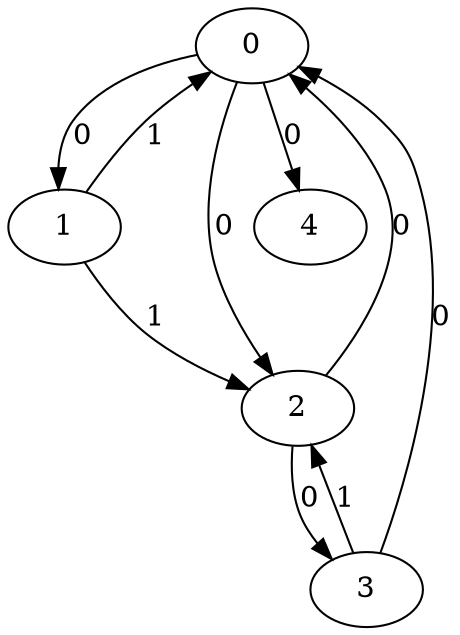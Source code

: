 // Source:2103 Canonical: -1 0 0 -1 0 1 -1 1 -1 -1 0 -1 -1 0 -1 0 -1 1 -1 -1 -1 -1 -1 -1 -1
digraph HRA_from_2103_graph_000 {
  0 -> 1 [label="0"];
  0 -> 2 [label="0"];
  1 -> 0 [label="1"];
  1 -> 2 [label="1"];
  2 -> 0 [label="0"];
  2 -> 3 [label="0"];
  3 -> 0 [label="0"];
  3 -> 2 [label="1"];
  0 -> 4 [label="0"];
}

// Source:2103 Canonical: -1 0 0 -1 0 1 -1 1 -1 -1 0 -1 -1 0 -1 0 -1 1 -1 -1 0 -1 -1 -1 -1
digraph HRA_from_2103_graph_001 {
  0 -> 1 [label="0"];
  0 -> 2 [label="0"];
  1 -> 0 [label="1"];
  1 -> 2 [label="1"];
  2 -> 0 [label="0"];
  2 -> 3 [label="0"];
  3 -> 0 [label="0"];
  3 -> 2 [label="1"];
  0 -> 4 [label="0"];
  4 -> 0 [label="0"];
}

// Source:2103 Canonical: -1 0 0 -1 -1 1 -1 1 -1 0 0 -1 -1 0 -1 0 -1 1 -1 -1 -1 -1 -1 -1 -1
digraph HRA_from_2103_graph_002 {
  0 -> 1 [label="0"];
  0 -> 2 [label="0"];
  1 -> 0 [label="1"];
  1 -> 2 [label="1"];
  2 -> 0 [label="0"];
  2 -> 3 [label="0"];
  3 -> 0 [label="0"];
  3 -> 2 [label="1"];
  1 -> 4 [label="0"];
}

// Source:2103 Canonical: -1 0 0 -1 0 1 -1 1 -1 0 0 -1 -1 0 -1 0 -1 1 -1 -1 -1 -1 -1 -1 -1
digraph HRA_from_2103_graph_003 {
  0 -> 1 [label="0"];
  0 -> 2 [label="0"];
  1 -> 0 [label="1"];
  1 -> 2 [label="1"];
  2 -> 0 [label="0"];
  2 -> 3 [label="0"];
  3 -> 0 [label="0"];
  3 -> 2 [label="1"];
  0 -> 4 [label="0"];
  1 -> 4 [label="0"];
}

// Source:2103 Canonical: -1 0 0 -1 -1 1 -1 1 -1 0 0 -1 -1 0 -1 0 -1 1 -1 -1 0 -1 -1 -1 -1
digraph HRA_from_2103_graph_004 {
  0 -> 1 [label="0"];
  0 -> 2 [label="0"];
  1 -> 0 [label="1"];
  1 -> 2 [label="1"];
  2 -> 0 [label="0"];
  2 -> 3 [label="0"];
  3 -> 0 [label="0"];
  3 -> 2 [label="1"];
  4 -> 0 [label="0"];
  1 -> 4 [label="0"];
}

// Source:2103 Canonical: -1 0 0 -1 0 1 -1 1 -1 0 0 -1 -1 0 -1 0 -1 1 -1 -1 0 -1 -1 -1 -1
digraph HRA_from_2103_graph_005 {
  0 -> 1 [label="0"];
  0 -> 2 [label="0"];
  1 -> 0 [label="1"];
  1 -> 2 [label="1"];
  2 -> 0 [label="0"];
  2 -> 3 [label="0"];
  3 -> 0 [label="0"];
  3 -> 2 [label="1"];
  0 -> 4 [label="0"];
  4 -> 0 [label="0"];
  1 -> 4 [label="0"];
}

// Source:2103 Canonical: -1 0 0 -1 0 1 -1 1 -1 -1 0 -1 -1 0 -1 0 -1 1 -1 -1 -1 0 -1 -1 -1
digraph HRA_from_2103_graph_006 {
  0 -> 1 [label="0"];
  0 -> 2 [label="0"];
  1 -> 0 [label="1"];
  1 -> 2 [label="1"];
  2 -> 0 [label="0"];
  2 -> 3 [label="0"];
  3 -> 0 [label="0"];
  3 -> 2 [label="1"];
  0 -> 4 [label="0"];
  4 -> 1 [label="0"];
}

// Source:2103 Canonical: -1 0 0 -1 0 1 -1 1 -1 -1 0 -1 -1 0 -1 0 -1 1 -1 -1 0 0 -1 -1 -1
digraph HRA_from_2103_graph_007 {
  0 -> 1 [label="0"];
  0 -> 2 [label="0"];
  1 -> 0 [label="1"];
  1 -> 2 [label="1"];
  2 -> 0 [label="0"];
  2 -> 3 [label="0"];
  3 -> 0 [label="0"];
  3 -> 2 [label="1"];
  0 -> 4 [label="0"];
  4 -> 0 [label="0"];
  4 -> 1 [label="0"];
}

// Source:2103 Canonical: -1 0 0 -1 -1 1 -1 1 -1 0 0 -1 -1 0 -1 0 -1 1 -1 -1 -1 0 -1 -1 -1
digraph HRA_from_2103_graph_008 {
  0 -> 1 [label="0"];
  0 -> 2 [label="0"];
  1 -> 0 [label="1"];
  1 -> 2 [label="1"];
  2 -> 0 [label="0"];
  2 -> 3 [label="0"];
  3 -> 0 [label="0"];
  3 -> 2 [label="1"];
  1 -> 4 [label="0"];
  4 -> 1 [label="0"];
}

// Source:2103 Canonical: -1 0 0 -1 0 1 -1 1 -1 0 0 -1 -1 0 -1 0 -1 1 -1 -1 -1 0 -1 -1 -1
digraph HRA_from_2103_graph_009 {
  0 -> 1 [label="0"];
  0 -> 2 [label="0"];
  1 -> 0 [label="1"];
  1 -> 2 [label="1"];
  2 -> 0 [label="0"];
  2 -> 3 [label="0"];
  3 -> 0 [label="0"];
  3 -> 2 [label="1"];
  0 -> 4 [label="0"];
  1 -> 4 [label="0"];
  4 -> 1 [label="0"];
}

// Source:2103 Canonical: -1 0 0 -1 -1 1 -1 1 -1 0 0 -1 -1 0 -1 0 -1 1 -1 -1 0 0 -1 -1 -1
digraph HRA_from_2103_graph_010 {
  0 -> 1 [label="0"];
  0 -> 2 [label="0"];
  1 -> 0 [label="1"];
  1 -> 2 [label="1"];
  2 -> 0 [label="0"];
  2 -> 3 [label="0"];
  3 -> 0 [label="0"];
  3 -> 2 [label="1"];
  4 -> 0 [label="0"];
  1 -> 4 [label="0"];
  4 -> 1 [label="0"];
}

// Source:2103 Canonical: -1 0 0 -1 0 1 -1 1 -1 0 0 -1 -1 0 -1 0 -1 1 -1 -1 0 0 -1 -1 -1
digraph HRA_from_2103_graph_011 {
  0 -> 1 [label="0"];
  0 -> 2 [label="0"];
  1 -> 0 [label="1"];
  1 -> 2 [label="1"];
  2 -> 0 [label="0"];
  2 -> 3 [label="0"];
  3 -> 0 [label="0"];
  3 -> 2 [label="1"];
  0 -> 4 [label="0"];
  4 -> 0 [label="0"];
  1 -> 4 [label="0"];
  4 -> 1 [label="0"];
}

// Source:2103 Canonical: -1 0 0 -1 -1 1 -1 1 -1 -1 0 -1 -1 0 0 0 -1 1 -1 -1 -1 -1 -1 -1 -1
digraph HRA_from_2103_graph_012 {
  0 -> 1 [label="0"];
  0 -> 2 [label="0"];
  1 -> 0 [label="1"];
  1 -> 2 [label="1"];
  2 -> 0 [label="0"];
  2 -> 3 [label="0"];
  3 -> 0 [label="0"];
  3 -> 2 [label="1"];
  2 -> 4 [label="0"];
}

// Source:2103 Canonical: -1 0 0 -1 0 1 -1 1 -1 -1 0 -1 -1 0 0 0 -1 1 -1 -1 -1 -1 -1 -1 -1
digraph HRA_from_2103_graph_013 {
  0 -> 1 [label="0"];
  0 -> 2 [label="0"];
  1 -> 0 [label="1"];
  1 -> 2 [label="1"];
  2 -> 0 [label="0"];
  2 -> 3 [label="0"];
  3 -> 0 [label="0"];
  3 -> 2 [label="1"];
  0 -> 4 [label="0"];
  2 -> 4 [label="0"];
}

// Source:2103 Canonical: -1 0 0 -1 -1 1 -1 1 -1 -1 0 -1 -1 0 0 0 -1 1 -1 -1 0 -1 -1 -1 -1
digraph HRA_from_2103_graph_014 {
  0 -> 1 [label="0"];
  0 -> 2 [label="0"];
  1 -> 0 [label="1"];
  1 -> 2 [label="1"];
  2 -> 0 [label="0"];
  2 -> 3 [label="0"];
  3 -> 0 [label="0"];
  3 -> 2 [label="1"];
  4 -> 0 [label="0"];
  2 -> 4 [label="0"];
}

// Source:2103 Canonical: -1 0 0 -1 0 1 -1 1 -1 -1 0 -1 -1 0 0 0 -1 1 -1 -1 0 -1 -1 -1 -1
digraph HRA_from_2103_graph_015 {
  0 -> 1 [label="0"];
  0 -> 2 [label="0"];
  1 -> 0 [label="1"];
  1 -> 2 [label="1"];
  2 -> 0 [label="0"];
  2 -> 3 [label="0"];
  3 -> 0 [label="0"];
  3 -> 2 [label="1"];
  0 -> 4 [label="0"];
  4 -> 0 [label="0"];
  2 -> 4 [label="0"];
}

// Source:2103 Canonical: -1 0 0 -1 -1 1 -1 1 -1 0 0 -1 -1 0 0 0 -1 1 -1 -1 -1 -1 -1 -1 -1
digraph HRA_from_2103_graph_016 {
  0 -> 1 [label="0"];
  0 -> 2 [label="0"];
  1 -> 0 [label="1"];
  1 -> 2 [label="1"];
  2 -> 0 [label="0"];
  2 -> 3 [label="0"];
  3 -> 0 [label="0"];
  3 -> 2 [label="1"];
  1 -> 4 [label="0"];
  2 -> 4 [label="0"];
}

// Source:2103 Canonical: -1 0 0 -1 0 1 -1 1 -1 0 0 -1 -1 0 0 0 -1 1 -1 -1 -1 -1 -1 -1 -1
digraph HRA_from_2103_graph_017 {
  0 -> 1 [label="0"];
  0 -> 2 [label="0"];
  1 -> 0 [label="1"];
  1 -> 2 [label="1"];
  2 -> 0 [label="0"];
  2 -> 3 [label="0"];
  3 -> 0 [label="0"];
  3 -> 2 [label="1"];
  0 -> 4 [label="0"];
  1 -> 4 [label="0"];
  2 -> 4 [label="0"];
}

// Source:2103 Canonical: -1 0 0 -1 -1 1 -1 1 -1 0 0 -1 -1 0 0 0 -1 1 -1 -1 0 -1 -1 -1 -1
digraph HRA_from_2103_graph_018 {
  0 -> 1 [label="0"];
  0 -> 2 [label="0"];
  1 -> 0 [label="1"];
  1 -> 2 [label="1"];
  2 -> 0 [label="0"];
  2 -> 3 [label="0"];
  3 -> 0 [label="0"];
  3 -> 2 [label="1"];
  4 -> 0 [label="0"];
  1 -> 4 [label="0"];
  2 -> 4 [label="0"];
}

// Source:2103 Canonical: -1 0 0 -1 0 1 -1 1 -1 0 0 -1 -1 0 0 0 -1 1 -1 -1 0 -1 -1 -1 -1
digraph HRA_from_2103_graph_019 {
  0 -> 1 [label="0"];
  0 -> 2 [label="0"];
  1 -> 0 [label="1"];
  1 -> 2 [label="1"];
  2 -> 0 [label="0"];
  2 -> 3 [label="0"];
  3 -> 0 [label="0"];
  3 -> 2 [label="1"];
  0 -> 4 [label="0"];
  4 -> 0 [label="0"];
  1 -> 4 [label="0"];
  2 -> 4 [label="0"];
}

// Source:2103 Canonical: -1 0 0 -1 -1 1 -1 1 -1 -1 0 -1 -1 0 0 0 -1 1 -1 -1 -1 0 -1 -1 -1
digraph HRA_from_2103_graph_020 {
  0 -> 1 [label="0"];
  0 -> 2 [label="0"];
  1 -> 0 [label="1"];
  1 -> 2 [label="1"];
  2 -> 0 [label="0"];
  2 -> 3 [label="0"];
  3 -> 0 [label="0"];
  3 -> 2 [label="1"];
  4 -> 1 [label="0"];
  2 -> 4 [label="0"];
}

// Source:2103 Canonical: -1 0 0 -1 0 1 -1 1 -1 -1 0 -1 -1 0 0 0 -1 1 -1 -1 -1 0 -1 -1 -1
digraph HRA_from_2103_graph_021 {
  0 -> 1 [label="0"];
  0 -> 2 [label="0"];
  1 -> 0 [label="1"];
  1 -> 2 [label="1"];
  2 -> 0 [label="0"];
  2 -> 3 [label="0"];
  3 -> 0 [label="0"];
  3 -> 2 [label="1"];
  0 -> 4 [label="0"];
  4 -> 1 [label="0"];
  2 -> 4 [label="0"];
}

// Source:2103 Canonical: -1 0 0 -1 -1 1 -1 1 -1 -1 0 -1 -1 0 0 0 -1 1 -1 -1 0 0 -1 -1 -1
digraph HRA_from_2103_graph_022 {
  0 -> 1 [label="0"];
  0 -> 2 [label="0"];
  1 -> 0 [label="1"];
  1 -> 2 [label="1"];
  2 -> 0 [label="0"];
  2 -> 3 [label="0"];
  3 -> 0 [label="0"];
  3 -> 2 [label="1"];
  4 -> 0 [label="0"];
  4 -> 1 [label="0"];
  2 -> 4 [label="0"];
}

// Source:2103 Canonical: -1 0 0 -1 0 1 -1 1 -1 -1 0 -1 -1 0 0 0 -1 1 -1 -1 0 0 -1 -1 -1
digraph HRA_from_2103_graph_023 {
  0 -> 1 [label="0"];
  0 -> 2 [label="0"];
  1 -> 0 [label="1"];
  1 -> 2 [label="1"];
  2 -> 0 [label="0"];
  2 -> 3 [label="0"];
  3 -> 0 [label="0"];
  3 -> 2 [label="1"];
  0 -> 4 [label="0"];
  4 -> 0 [label="0"];
  4 -> 1 [label="0"];
  2 -> 4 [label="0"];
}

// Source:2103 Canonical: -1 0 0 -1 -1 1 -1 1 -1 0 0 -1 -1 0 0 0 -1 1 -1 -1 -1 0 -1 -1 -1
digraph HRA_from_2103_graph_024 {
  0 -> 1 [label="0"];
  0 -> 2 [label="0"];
  1 -> 0 [label="1"];
  1 -> 2 [label="1"];
  2 -> 0 [label="0"];
  2 -> 3 [label="0"];
  3 -> 0 [label="0"];
  3 -> 2 [label="1"];
  1 -> 4 [label="0"];
  4 -> 1 [label="0"];
  2 -> 4 [label="0"];
}

// Source:2103 Canonical: -1 0 0 -1 0 1 -1 1 -1 0 0 -1 -1 0 0 0 -1 1 -1 -1 -1 0 -1 -1 -1
digraph HRA_from_2103_graph_025 {
  0 -> 1 [label="0"];
  0 -> 2 [label="0"];
  1 -> 0 [label="1"];
  1 -> 2 [label="1"];
  2 -> 0 [label="0"];
  2 -> 3 [label="0"];
  3 -> 0 [label="0"];
  3 -> 2 [label="1"];
  0 -> 4 [label="0"];
  1 -> 4 [label="0"];
  4 -> 1 [label="0"];
  2 -> 4 [label="0"];
}

// Source:2103 Canonical: -1 0 0 -1 -1 1 -1 1 -1 0 0 -1 -1 0 0 0 -1 1 -1 -1 0 0 -1 -1 -1
digraph HRA_from_2103_graph_026 {
  0 -> 1 [label="0"];
  0 -> 2 [label="0"];
  1 -> 0 [label="1"];
  1 -> 2 [label="1"];
  2 -> 0 [label="0"];
  2 -> 3 [label="0"];
  3 -> 0 [label="0"];
  3 -> 2 [label="1"];
  4 -> 0 [label="0"];
  1 -> 4 [label="0"];
  4 -> 1 [label="0"];
  2 -> 4 [label="0"];
}

// Source:2103 Canonical: -1 0 0 -1 0 1 -1 1 -1 0 0 -1 -1 0 0 0 -1 1 -1 -1 0 0 -1 -1 -1
digraph HRA_from_2103_graph_027 {
  0 -> 1 [label="0"];
  0 -> 2 [label="0"];
  1 -> 0 [label="1"];
  1 -> 2 [label="1"];
  2 -> 0 [label="0"];
  2 -> 3 [label="0"];
  3 -> 0 [label="0"];
  3 -> 2 [label="1"];
  0 -> 4 [label="0"];
  4 -> 0 [label="0"];
  1 -> 4 [label="0"];
  4 -> 1 [label="0"];
  2 -> 4 [label="0"];
}

// Source:2103 Canonical: -1 0 0 -1 0 1 -1 1 -1 -1 0 -1 -1 0 -1 0 -1 1 -1 -1 -1 -1 0 -1 -1
digraph HRA_from_2103_graph_028 {
  0 -> 1 [label="0"];
  0 -> 2 [label="0"];
  1 -> 0 [label="1"];
  1 -> 2 [label="1"];
  2 -> 0 [label="0"];
  2 -> 3 [label="0"];
  3 -> 0 [label="0"];
  3 -> 2 [label="1"];
  0 -> 4 [label="0"];
  4 -> 2 [label="0"];
}

// Source:2103 Canonical: -1 0 0 -1 0 1 -1 1 -1 -1 0 -1 -1 0 -1 0 -1 1 -1 -1 0 -1 0 -1 -1
digraph HRA_from_2103_graph_029 {
  0 -> 1 [label="0"];
  0 -> 2 [label="0"];
  1 -> 0 [label="1"];
  1 -> 2 [label="1"];
  2 -> 0 [label="0"];
  2 -> 3 [label="0"];
  3 -> 0 [label="0"];
  3 -> 2 [label="1"];
  0 -> 4 [label="0"];
  4 -> 0 [label="0"];
  4 -> 2 [label="0"];
}

// Source:2103 Canonical: -1 0 0 -1 -1 1 -1 1 -1 0 0 -1 -1 0 -1 0 -1 1 -1 -1 -1 -1 0 -1 -1
digraph HRA_from_2103_graph_030 {
  0 -> 1 [label="0"];
  0 -> 2 [label="0"];
  1 -> 0 [label="1"];
  1 -> 2 [label="1"];
  2 -> 0 [label="0"];
  2 -> 3 [label="0"];
  3 -> 0 [label="0"];
  3 -> 2 [label="1"];
  1 -> 4 [label="0"];
  4 -> 2 [label="0"];
}

// Source:2103 Canonical: -1 0 0 -1 0 1 -1 1 -1 0 0 -1 -1 0 -1 0 -1 1 -1 -1 -1 -1 0 -1 -1
digraph HRA_from_2103_graph_031 {
  0 -> 1 [label="0"];
  0 -> 2 [label="0"];
  1 -> 0 [label="1"];
  1 -> 2 [label="1"];
  2 -> 0 [label="0"];
  2 -> 3 [label="0"];
  3 -> 0 [label="0"];
  3 -> 2 [label="1"];
  0 -> 4 [label="0"];
  1 -> 4 [label="0"];
  4 -> 2 [label="0"];
}

// Source:2103 Canonical: -1 0 0 -1 -1 1 -1 1 -1 0 0 -1 -1 0 -1 0 -1 1 -1 -1 0 -1 0 -1 -1
digraph HRA_from_2103_graph_032 {
  0 -> 1 [label="0"];
  0 -> 2 [label="0"];
  1 -> 0 [label="1"];
  1 -> 2 [label="1"];
  2 -> 0 [label="0"];
  2 -> 3 [label="0"];
  3 -> 0 [label="0"];
  3 -> 2 [label="1"];
  4 -> 0 [label="0"];
  1 -> 4 [label="0"];
  4 -> 2 [label="0"];
}

// Source:2103 Canonical: -1 0 0 -1 0 1 -1 1 -1 0 0 -1 -1 0 -1 0 -1 1 -1 -1 0 -1 0 -1 -1
digraph HRA_from_2103_graph_033 {
  0 -> 1 [label="0"];
  0 -> 2 [label="0"];
  1 -> 0 [label="1"];
  1 -> 2 [label="1"];
  2 -> 0 [label="0"];
  2 -> 3 [label="0"];
  3 -> 0 [label="0"];
  3 -> 2 [label="1"];
  0 -> 4 [label="0"];
  4 -> 0 [label="0"];
  1 -> 4 [label="0"];
  4 -> 2 [label="0"];
}

// Source:2103 Canonical: -1 0 0 -1 0 1 -1 1 -1 -1 0 -1 -1 0 -1 0 -1 1 -1 -1 -1 0 0 -1 -1
digraph HRA_from_2103_graph_034 {
  0 -> 1 [label="0"];
  0 -> 2 [label="0"];
  1 -> 0 [label="1"];
  1 -> 2 [label="1"];
  2 -> 0 [label="0"];
  2 -> 3 [label="0"];
  3 -> 0 [label="0"];
  3 -> 2 [label="1"];
  0 -> 4 [label="0"];
  4 -> 1 [label="0"];
  4 -> 2 [label="0"];
}

// Source:2103 Canonical: -1 0 0 -1 0 1 -1 1 -1 -1 0 -1 -1 0 -1 0 -1 1 -1 -1 0 0 0 -1 -1
digraph HRA_from_2103_graph_035 {
  0 -> 1 [label="0"];
  0 -> 2 [label="0"];
  1 -> 0 [label="1"];
  1 -> 2 [label="1"];
  2 -> 0 [label="0"];
  2 -> 3 [label="0"];
  3 -> 0 [label="0"];
  3 -> 2 [label="1"];
  0 -> 4 [label="0"];
  4 -> 0 [label="0"];
  4 -> 1 [label="0"];
  4 -> 2 [label="0"];
}

// Source:2103 Canonical: -1 0 0 -1 -1 1 -1 1 -1 0 0 -1 -1 0 -1 0 -1 1 -1 -1 -1 0 0 -1 -1
digraph HRA_from_2103_graph_036 {
  0 -> 1 [label="0"];
  0 -> 2 [label="0"];
  1 -> 0 [label="1"];
  1 -> 2 [label="1"];
  2 -> 0 [label="0"];
  2 -> 3 [label="0"];
  3 -> 0 [label="0"];
  3 -> 2 [label="1"];
  1 -> 4 [label="0"];
  4 -> 1 [label="0"];
  4 -> 2 [label="0"];
}

// Source:2103 Canonical: -1 0 0 -1 0 1 -1 1 -1 0 0 -1 -1 0 -1 0 -1 1 -1 -1 -1 0 0 -1 -1
digraph HRA_from_2103_graph_037 {
  0 -> 1 [label="0"];
  0 -> 2 [label="0"];
  1 -> 0 [label="1"];
  1 -> 2 [label="1"];
  2 -> 0 [label="0"];
  2 -> 3 [label="0"];
  3 -> 0 [label="0"];
  3 -> 2 [label="1"];
  0 -> 4 [label="0"];
  1 -> 4 [label="0"];
  4 -> 1 [label="0"];
  4 -> 2 [label="0"];
}

// Source:2103 Canonical: -1 0 0 -1 -1 1 -1 1 -1 0 0 -1 -1 0 -1 0 -1 1 -1 -1 0 0 0 -1 -1
digraph HRA_from_2103_graph_038 {
  0 -> 1 [label="0"];
  0 -> 2 [label="0"];
  1 -> 0 [label="1"];
  1 -> 2 [label="1"];
  2 -> 0 [label="0"];
  2 -> 3 [label="0"];
  3 -> 0 [label="0"];
  3 -> 2 [label="1"];
  4 -> 0 [label="0"];
  1 -> 4 [label="0"];
  4 -> 1 [label="0"];
  4 -> 2 [label="0"];
}

// Source:2103 Canonical: -1 0 0 -1 0 1 -1 1 -1 0 0 -1 -1 0 -1 0 -1 1 -1 -1 0 0 0 -1 -1
digraph HRA_from_2103_graph_039 {
  0 -> 1 [label="0"];
  0 -> 2 [label="0"];
  1 -> 0 [label="1"];
  1 -> 2 [label="1"];
  2 -> 0 [label="0"];
  2 -> 3 [label="0"];
  3 -> 0 [label="0"];
  3 -> 2 [label="1"];
  0 -> 4 [label="0"];
  4 -> 0 [label="0"];
  1 -> 4 [label="0"];
  4 -> 1 [label="0"];
  4 -> 2 [label="0"];
}

// Source:2103 Canonical: -1 0 0 -1 -1 1 -1 1 -1 -1 0 -1 -1 0 0 0 -1 1 -1 -1 -1 -1 0 -1 -1
digraph HRA_from_2103_graph_040 {
  0 -> 1 [label="0"];
  0 -> 2 [label="0"];
  1 -> 0 [label="1"];
  1 -> 2 [label="1"];
  2 -> 0 [label="0"];
  2 -> 3 [label="0"];
  3 -> 0 [label="0"];
  3 -> 2 [label="1"];
  2 -> 4 [label="0"];
  4 -> 2 [label="0"];
}

// Source:2103 Canonical: -1 0 0 -1 0 1 -1 1 -1 -1 0 -1 -1 0 0 0 -1 1 -1 -1 -1 -1 0 -1 -1
digraph HRA_from_2103_graph_041 {
  0 -> 1 [label="0"];
  0 -> 2 [label="0"];
  1 -> 0 [label="1"];
  1 -> 2 [label="1"];
  2 -> 0 [label="0"];
  2 -> 3 [label="0"];
  3 -> 0 [label="0"];
  3 -> 2 [label="1"];
  0 -> 4 [label="0"];
  2 -> 4 [label="0"];
  4 -> 2 [label="0"];
}

// Source:2103 Canonical: -1 0 0 -1 -1 1 -1 1 -1 -1 0 -1 -1 0 0 0 -1 1 -1 -1 0 -1 0 -1 -1
digraph HRA_from_2103_graph_042 {
  0 -> 1 [label="0"];
  0 -> 2 [label="0"];
  1 -> 0 [label="1"];
  1 -> 2 [label="1"];
  2 -> 0 [label="0"];
  2 -> 3 [label="0"];
  3 -> 0 [label="0"];
  3 -> 2 [label="1"];
  4 -> 0 [label="0"];
  2 -> 4 [label="0"];
  4 -> 2 [label="0"];
}

// Source:2103 Canonical: -1 0 0 -1 0 1 -1 1 -1 -1 0 -1 -1 0 0 0 -1 1 -1 -1 0 -1 0 -1 -1
digraph HRA_from_2103_graph_043 {
  0 -> 1 [label="0"];
  0 -> 2 [label="0"];
  1 -> 0 [label="1"];
  1 -> 2 [label="1"];
  2 -> 0 [label="0"];
  2 -> 3 [label="0"];
  3 -> 0 [label="0"];
  3 -> 2 [label="1"];
  0 -> 4 [label="0"];
  4 -> 0 [label="0"];
  2 -> 4 [label="0"];
  4 -> 2 [label="0"];
}

// Source:2103 Canonical: -1 0 0 -1 -1 1 -1 1 -1 0 0 -1 -1 0 0 0 -1 1 -1 -1 -1 -1 0 -1 -1
digraph HRA_from_2103_graph_044 {
  0 -> 1 [label="0"];
  0 -> 2 [label="0"];
  1 -> 0 [label="1"];
  1 -> 2 [label="1"];
  2 -> 0 [label="0"];
  2 -> 3 [label="0"];
  3 -> 0 [label="0"];
  3 -> 2 [label="1"];
  1 -> 4 [label="0"];
  2 -> 4 [label="0"];
  4 -> 2 [label="0"];
}

// Source:2103 Canonical: -1 0 0 -1 0 1 -1 1 -1 0 0 -1 -1 0 0 0 -1 1 -1 -1 -1 -1 0 -1 -1
digraph HRA_from_2103_graph_045 {
  0 -> 1 [label="0"];
  0 -> 2 [label="0"];
  1 -> 0 [label="1"];
  1 -> 2 [label="1"];
  2 -> 0 [label="0"];
  2 -> 3 [label="0"];
  3 -> 0 [label="0"];
  3 -> 2 [label="1"];
  0 -> 4 [label="0"];
  1 -> 4 [label="0"];
  2 -> 4 [label="0"];
  4 -> 2 [label="0"];
}

// Source:2103 Canonical: -1 0 0 -1 -1 1 -1 1 -1 0 0 -1 -1 0 0 0 -1 1 -1 -1 0 -1 0 -1 -1
digraph HRA_from_2103_graph_046 {
  0 -> 1 [label="0"];
  0 -> 2 [label="0"];
  1 -> 0 [label="1"];
  1 -> 2 [label="1"];
  2 -> 0 [label="0"];
  2 -> 3 [label="0"];
  3 -> 0 [label="0"];
  3 -> 2 [label="1"];
  4 -> 0 [label="0"];
  1 -> 4 [label="0"];
  2 -> 4 [label="0"];
  4 -> 2 [label="0"];
}

// Source:2103 Canonical: -1 0 0 -1 0 1 -1 1 -1 0 0 -1 -1 0 0 0 -1 1 -1 -1 0 -1 0 -1 -1
digraph HRA_from_2103_graph_047 {
  0 -> 1 [label="0"];
  0 -> 2 [label="0"];
  1 -> 0 [label="1"];
  1 -> 2 [label="1"];
  2 -> 0 [label="0"];
  2 -> 3 [label="0"];
  3 -> 0 [label="0"];
  3 -> 2 [label="1"];
  0 -> 4 [label="0"];
  4 -> 0 [label="0"];
  1 -> 4 [label="0"];
  2 -> 4 [label="0"];
  4 -> 2 [label="0"];
}

// Source:2103 Canonical: -1 0 0 -1 -1 1 -1 1 -1 -1 0 -1 -1 0 0 0 -1 1 -1 -1 -1 0 0 -1 -1
digraph HRA_from_2103_graph_048 {
  0 -> 1 [label="0"];
  0 -> 2 [label="0"];
  1 -> 0 [label="1"];
  1 -> 2 [label="1"];
  2 -> 0 [label="0"];
  2 -> 3 [label="0"];
  3 -> 0 [label="0"];
  3 -> 2 [label="1"];
  4 -> 1 [label="0"];
  2 -> 4 [label="0"];
  4 -> 2 [label="0"];
}

// Source:2103 Canonical: -1 0 0 -1 0 1 -1 1 -1 -1 0 -1 -1 0 0 0 -1 1 -1 -1 -1 0 0 -1 -1
digraph HRA_from_2103_graph_049 {
  0 -> 1 [label="0"];
  0 -> 2 [label="0"];
  1 -> 0 [label="1"];
  1 -> 2 [label="1"];
  2 -> 0 [label="0"];
  2 -> 3 [label="0"];
  3 -> 0 [label="0"];
  3 -> 2 [label="1"];
  0 -> 4 [label="0"];
  4 -> 1 [label="0"];
  2 -> 4 [label="0"];
  4 -> 2 [label="0"];
}

// Source:2103 Canonical: -1 0 0 -1 -1 1 -1 1 -1 -1 0 -1 -1 0 0 0 -1 1 -1 -1 0 0 0 -1 -1
digraph HRA_from_2103_graph_050 {
  0 -> 1 [label="0"];
  0 -> 2 [label="0"];
  1 -> 0 [label="1"];
  1 -> 2 [label="1"];
  2 -> 0 [label="0"];
  2 -> 3 [label="0"];
  3 -> 0 [label="0"];
  3 -> 2 [label="1"];
  4 -> 0 [label="0"];
  4 -> 1 [label="0"];
  2 -> 4 [label="0"];
  4 -> 2 [label="0"];
}

// Source:2103 Canonical: -1 0 0 -1 0 1 -1 1 -1 -1 0 -1 -1 0 0 0 -1 1 -1 -1 0 0 0 -1 -1
digraph HRA_from_2103_graph_051 {
  0 -> 1 [label="0"];
  0 -> 2 [label="0"];
  1 -> 0 [label="1"];
  1 -> 2 [label="1"];
  2 -> 0 [label="0"];
  2 -> 3 [label="0"];
  3 -> 0 [label="0"];
  3 -> 2 [label="1"];
  0 -> 4 [label="0"];
  4 -> 0 [label="0"];
  4 -> 1 [label="0"];
  2 -> 4 [label="0"];
  4 -> 2 [label="0"];
}

// Source:2103 Canonical: -1 0 0 -1 -1 1 -1 1 -1 0 0 -1 -1 0 0 0 -1 1 -1 -1 -1 0 0 -1 -1
digraph HRA_from_2103_graph_052 {
  0 -> 1 [label="0"];
  0 -> 2 [label="0"];
  1 -> 0 [label="1"];
  1 -> 2 [label="1"];
  2 -> 0 [label="0"];
  2 -> 3 [label="0"];
  3 -> 0 [label="0"];
  3 -> 2 [label="1"];
  1 -> 4 [label="0"];
  4 -> 1 [label="0"];
  2 -> 4 [label="0"];
  4 -> 2 [label="0"];
}

// Source:2103 Canonical: -1 0 0 -1 0 1 -1 1 -1 0 0 -1 -1 0 0 0 -1 1 -1 -1 -1 0 0 -1 -1
digraph HRA_from_2103_graph_053 {
  0 -> 1 [label="0"];
  0 -> 2 [label="0"];
  1 -> 0 [label="1"];
  1 -> 2 [label="1"];
  2 -> 0 [label="0"];
  2 -> 3 [label="0"];
  3 -> 0 [label="0"];
  3 -> 2 [label="1"];
  0 -> 4 [label="0"];
  1 -> 4 [label="0"];
  4 -> 1 [label="0"];
  2 -> 4 [label="0"];
  4 -> 2 [label="0"];
}

// Source:2103 Canonical: -1 0 0 -1 -1 1 -1 1 -1 0 0 -1 -1 0 0 0 -1 1 -1 -1 0 0 0 -1 -1
digraph HRA_from_2103_graph_054 {
  0 -> 1 [label="0"];
  0 -> 2 [label="0"];
  1 -> 0 [label="1"];
  1 -> 2 [label="1"];
  2 -> 0 [label="0"];
  2 -> 3 [label="0"];
  3 -> 0 [label="0"];
  3 -> 2 [label="1"];
  4 -> 0 [label="0"];
  1 -> 4 [label="0"];
  4 -> 1 [label="0"];
  2 -> 4 [label="0"];
  4 -> 2 [label="0"];
}

// Source:2103 Canonical: -1 0 0 -1 0 1 -1 1 -1 0 0 -1 -1 0 0 0 -1 1 -1 -1 0 0 0 -1 -1
digraph HRA_from_2103_graph_055 {
  0 -> 1 [label="0"];
  0 -> 2 [label="0"];
  1 -> 0 [label="1"];
  1 -> 2 [label="1"];
  2 -> 0 [label="0"];
  2 -> 3 [label="0"];
  3 -> 0 [label="0"];
  3 -> 2 [label="1"];
  0 -> 4 [label="0"];
  4 -> 0 [label="0"];
  1 -> 4 [label="0"];
  4 -> 1 [label="0"];
  2 -> 4 [label="0"];
  4 -> 2 [label="0"];
}

// Source:2103 Canonical: -1 0 0 -1 -1 1 -1 1 -1 -1 0 -1 -1 0 -1 0 -1 1 -1 0 -1 -1 -1 -1 -1
digraph HRA_from_2103_graph_056 {
  0 -> 1 [label="0"];
  0 -> 2 [label="0"];
  1 -> 0 [label="1"];
  1 -> 2 [label="1"];
  2 -> 0 [label="0"];
  2 -> 3 [label="0"];
  3 -> 0 [label="0"];
  3 -> 2 [label="1"];
  3 -> 4 [label="0"];
}

// Source:2103 Canonical: -1 0 0 -1 0 1 -1 1 -1 -1 0 -1 -1 0 -1 0 -1 1 -1 0 -1 -1 -1 -1 -1
digraph HRA_from_2103_graph_057 {
  0 -> 1 [label="0"];
  0 -> 2 [label="0"];
  1 -> 0 [label="1"];
  1 -> 2 [label="1"];
  2 -> 0 [label="0"];
  2 -> 3 [label="0"];
  3 -> 0 [label="0"];
  3 -> 2 [label="1"];
  0 -> 4 [label="0"];
  3 -> 4 [label="0"];
}

// Source:2103 Canonical: -1 0 0 -1 -1 1 -1 1 -1 -1 0 -1 -1 0 -1 0 -1 1 -1 0 0 -1 -1 -1 -1
digraph HRA_from_2103_graph_058 {
  0 -> 1 [label="0"];
  0 -> 2 [label="0"];
  1 -> 0 [label="1"];
  1 -> 2 [label="1"];
  2 -> 0 [label="0"];
  2 -> 3 [label="0"];
  3 -> 0 [label="0"];
  3 -> 2 [label="1"];
  4 -> 0 [label="0"];
  3 -> 4 [label="0"];
}

// Source:2103 Canonical: -1 0 0 -1 0 1 -1 1 -1 -1 0 -1 -1 0 -1 0 -1 1 -1 0 0 -1 -1 -1 -1
digraph HRA_from_2103_graph_059 {
  0 -> 1 [label="0"];
  0 -> 2 [label="0"];
  1 -> 0 [label="1"];
  1 -> 2 [label="1"];
  2 -> 0 [label="0"];
  2 -> 3 [label="0"];
  3 -> 0 [label="0"];
  3 -> 2 [label="1"];
  0 -> 4 [label="0"];
  4 -> 0 [label="0"];
  3 -> 4 [label="0"];
}

// Source:2103 Canonical: -1 0 0 -1 -1 1 -1 1 -1 0 0 -1 -1 0 -1 0 -1 1 -1 0 -1 -1 -1 -1 -1
digraph HRA_from_2103_graph_060 {
  0 -> 1 [label="0"];
  0 -> 2 [label="0"];
  1 -> 0 [label="1"];
  1 -> 2 [label="1"];
  2 -> 0 [label="0"];
  2 -> 3 [label="0"];
  3 -> 0 [label="0"];
  3 -> 2 [label="1"];
  1 -> 4 [label="0"];
  3 -> 4 [label="0"];
}

// Source:2103 Canonical: -1 0 0 -1 0 1 -1 1 -1 0 0 -1 -1 0 -1 0 -1 1 -1 0 -1 -1 -1 -1 -1
digraph HRA_from_2103_graph_061 {
  0 -> 1 [label="0"];
  0 -> 2 [label="0"];
  1 -> 0 [label="1"];
  1 -> 2 [label="1"];
  2 -> 0 [label="0"];
  2 -> 3 [label="0"];
  3 -> 0 [label="0"];
  3 -> 2 [label="1"];
  0 -> 4 [label="0"];
  1 -> 4 [label="0"];
  3 -> 4 [label="0"];
}

// Source:2103 Canonical: -1 0 0 -1 -1 1 -1 1 -1 0 0 -1 -1 0 -1 0 -1 1 -1 0 0 -1 -1 -1 -1
digraph HRA_from_2103_graph_062 {
  0 -> 1 [label="0"];
  0 -> 2 [label="0"];
  1 -> 0 [label="1"];
  1 -> 2 [label="1"];
  2 -> 0 [label="0"];
  2 -> 3 [label="0"];
  3 -> 0 [label="0"];
  3 -> 2 [label="1"];
  4 -> 0 [label="0"];
  1 -> 4 [label="0"];
  3 -> 4 [label="0"];
}

// Source:2103 Canonical: -1 0 0 -1 0 1 -1 1 -1 0 0 -1 -1 0 -1 0 -1 1 -1 0 0 -1 -1 -1 -1
digraph HRA_from_2103_graph_063 {
  0 -> 1 [label="0"];
  0 -> 2 [label="0"];
  1 -> 0 [label="1"];
  1 -> 2 [label="1"];
  2 -> 0 [label="0"];
  2 -> 3 [label="0"];
  3 -> 0 [label="0"];
  3 -> 2 [label="1"];
  0 -> 4 [label="0"];
  4 -> 0 [label="0"];
  1 -> 4 [label="0"];
  3 -> 4 [label="0"];
}

// Source:2103 Canonical: -1 0 0 -1 -1 1 -1 1 -1 -1 0 -1 -1 0 -1 0 -1 1 -1 0 -1 0 -1 -1 -1
digraph HRA_from_2103_graph_064 {
  0 -> 1 [label="0"];
  0 -> 2 [label="0"];
  1 -> 0 [label="1"];
  1 -> 2 [label="1"];
  2 -> 0 [label="0"];
  2 -> 3 [label="0"];
  3 -> 0 [label="0"];
  3 -> 2 [label="1"];
  4 -> 1 [label="0"];
  3 -> 4 [label="0"];
}

// Source:2103 Canonical: -1 0 0 -1 0 1 -1 1 -1 -1 0 -1 -1 0 -1 0 -1 1 -1 0 -1 0 -1 -1 -1
digraph HRA_from_2103_graph_065 {
  0 -> 1 [label="0"];
  0 -> 2 [label="0"];
  1 -> 0 [label="1"];
  1 -> 2 [label="1"];
  2 -> 0 [label="0"];
  2 -> 3 [label="0"];
  3 -> 0 [label="0"];
  3 -> 2 [label="1"];
  0 -> 4 [label="0"];
  4 -> 1 [label="0"];
  3 -> 4 [label="0"];
}

// Source:2103 Canonical: -1 0 0 -1 -1 1 -1 1 -1 -1 0 -1 -1 0 -1 0 -1 1 -1 0 0 0 -1 -1 -1
digraph HRA_from_2103_graph_066 {
  0 -> 1 [label="0"];
  0 -> 2 [label="0"];
  1 -> 0 [label="1"];
  1 -> 2 [label="1"];
  2 -> 0 [label="0"];
  2 -> 3 [label="0"];
  3 -> 0 [label="0"];
  3 -> 2 [label="1"];
  4 -> 0 [label="0"];
  4 -> 1 [label="0"];
  3 -> 4 [label="0"];
}

// Source:2103 Canonical: -1 0 0 -1 0 1 -1 1 -1 -1 0 -1 -1 0 -1 0 -1 1 -1 0 0 0 -1 -1 -1
digraph HRA_from_2103_graph_067 {
  0 -> 1 [label="0"];
  0 -> 2 [label="0"];
  1 -> 0 [label="1"];
  1 -> 2 [label="1"];
  2 -> 0 [label="0"];
  2 -> 3 [label="0"];
  3 -> 0 [label="0"];
  3 -> 2 [label="1"];
  0 -> 4 [label="0"];
  4 -> 0 [label="0"];
  4 -> 1 [label="0"];
  3 -> 4 [label="0"];
}

// Source:2103 Canonical: -1 0 0 -1 -1 1 -1 1 -1 0 0 -1 -1 0 -1 0 -1 1 -1 0 -1 0 -1 -1 -1
digraph HRA_from_2103_graph_068 {
  0 -> 1 [label="0"];
  0 -> 2 [label="0"];
  1 -> 0 [label="1"];
  1 -> 2 [label="1"];
  2 -> 0 [label="0"];
  2 -> 3 [label="0"];
  3 -> 0 [label="0"];
  3 -> 2 [label="1"];
  1 -> 4 [label="0"];
  4 -> 1 [label="0"];
  3 -> 4 [label="0"];
}

// Source:2103 Canonical: -1 0 0 -1 0 1 -1 1 -1 0 0 -1 -1 0 -1 0 -1 1 -1 0 -1 0 -1 -1 -1
digraph HRA_from_2103_graph_069 {
  0 -> 1 [label="0"];
  0 -> 2 [label="0"];
  1 -> 0 [label="1"];
  1 -> 2 [label="1"];
  2 -> 0 [label="0"];
  2 -> 3 [label="0"];
  3 -> 0 [label="0"];
  3 -> 2 [label="1"];
  0 -> 4 [label="0"];
  1 -> 4 [label="0"];
  4 -> 1 [label="0"];
  3 -> 4 [label="0"];
}

// Source:2103 Canonical: -1 0 0 -1 -1 1 -1 1 -1 0 0 -1 -1 0 -1 0 -1 1 -1 0 0 0 -1 -1 -1
digraph HRA_from_2103_graph_070 {
  0 -> 1 [label="0"];
  0 -> 2 [label="0"];
  1 -> 0 [label="1"];
  1 -> 2 [label="1"];
  2 -> 0 [label="0"];
  2 -> 3 [label="0"];
  3 -> 0 [label="0"];
  3 -> 2 [label="1"];
  4 -> 0 [label="0"];
  1 -> 4 [label="0"];
  4 -> 1 [label="0"];
  3 -> 4 [label="0"];
}

// Source:2103 Canonical: -1 0 0 -1 0 1 -1 1 -1 0 0 -1 -1 0 -1 0 -1 1 -1 0 0 0 -1 -1 -1
digraph HRA_from_2103_graph_071 {
  0 -> 1 [label="0"];
  0 -> 2 [label="0"];
  1 -> 0 [label="1"];
  1 -> 2 [label="1"];
  2 -> 0 [label="0"];
  2 -> 3 [label="0"];
  3 -> 0 [label="0"];
  3 -> 2 [label="1"];
  0 -> 4 [label="0"];
  4 -> 0 [label="0"];
  1 -> 4 [label="0"];
  4 -> 1 [label="0"];
  3 -> 4 [label="0"];
}

// Source:2103 Canonical: -1 0 0 -1 -1 1 -1 1 -1 -1 0 -1 -1 0 0 0 -1 1 -1 0 -1 -1 -1 -1 -1
digraph HRA_from_2103_graph_072 {
  0 -> 1 [label="0"];
  0 -> 2 [label="0"];
  1 -> 0 [label="1"];
  1 -> 2 [label="1"];
  2 -> 0 [label="0"];
  2 -> 3 [label="0"];
  3 -> 0 [label="0"];
  3 -> 2 [label="1"];
  2 -> 4 [label="0"];
  3 -> 4 [label="0"];
}

// Source:2103 Canonical: -1 0 0 -1 0 1 -1 1 -1 -1 0 -1 -1 0 0 0 -1 1 -1 0 -1 -1 -1 -1 -1
digraph HRA_from_2103_graph_073 {
  0 -> 1 [label="0"];
  0 -> 2 [label="0"];
  1 -> 0 [label="1"];
  1 -> 2 [label="1"];
  2 -> 0 [label="0"];
  2 -> 3 [label="0"];
  3 -> 0 [label="0"];
  3 -> 2 [label="1"];
  0 -> 4 [label="0"];
  2 -> 4 [label="0"];
  3 -> 4 [label="0"];
}

// Source:2103 Canonical: -1 0 0 -1 -1 1 -1 1 -1 -1 0 -1 -1 0 0 0 -1 1 -1 0 0 -1 -1 -1 -1
digraph HRA_from_2103_graph_074 {
  0 -> 1 [label="0"];
  0 -> 2 [label="0"];
  1 -> 0 [label="1"];
  1 -> 2 [label="1"];
  2 -> 0 [label="0"];
  2 -> 3 [label="0"];
  3 -> 0 [label="0"];
  3 -> 2 [label="1"];
  4 -> 0 [label="0"];
  2 -> 4 [label="0"];
  3 -> 4 [label="0"];
}

// Source:2103 Canonical: -1 0 0 -1 0 1 -1 1 -1 -1 0 -1 -1 0 0 0 -1 1 -1 0 0 -1 -1 -1 -1
digraph HRA_from_2103_graph_075 {
  0 -> 1 [label="0"];
  0 -> 2 [label="0"];
  1 -> 0 [label="1"];
  1 -> 2 [label="1"];
  2 -> 0 [label="0"];
  2 -> 3 [label="0"];
  3 -> 0 [label="0"];
  3 -> 2 [label="1"];
  0 -> 4 [label="0"];
  4 -> 0 [label="0"];
  2 -> 4 [label="0"];
  3 -> 4 [label="0"];
}

// Source:2103 Canonical: -1 0 0 -1 -1 1 -1 1 -1 0 0 -1 -1 0 0 0 -1 1 -1 0 -1 -1 -1 -1 -1
digraph HRA_from_2103_graph_076 {
  0 -> 1 [label="0"];
  0 -> 2 [label="0"];
  1 -> 0 [label="1"];
  1 -> 2 [label="1"];
  2 -> 0 [label="0"];
  2 -> 3 [label="0"];
  3 -> 0 [label="0"];
  3 -> 2 [label="1"];
  1 -> 4 [label="0"];
  2 -> 4 [label="0"];
  3 -> 4 [label="0"];
}

// Source:2103 Canonical: -1 0 0 -1 0 1 -1 1 -1 0 0 -1 -1 0 0 0 -1 1 -1 0 -1 -1 -1 -1 -1
digraph HRA_from_2103_graph_077 {
  0 -> 1 [label="0"];
  0 -> 2 [label="0"];
  1 -> 0 [label="1"];
  1 -> 2 [label="1"];
  2 -> 0 [label="0"];
  2 -> 3 [label="0"];
  3 -> 0 [label="0"];
  3 -> 2 [label="1"];
  0 -> 4 [label="0"];
  1 -> 4 [label="0"];
  2 -> 4 [label="0"];
  3 -> 4 [label="0"];
}

// Source:2103 Canonical: -1 0 0 -1 -1 1 -1 1 -1 0 0 -1 -1 0 0 0 -1 1 -1 0 0 -1 -1 -1 -1
digraph HRA_from_2103_graph_078 {
  0 -> 1 [label="0"];
  0 -> 2 [label="0"];
  1 -> 0 [label="1"];
  1 -> 2 [label="1"];
  2 -> 0 [label="0"];
  2 -> 3 [label="0"];
  3 -> 0 [label="0"];
  3 -> 2 [label="1"];
  4 -> 0 [label="0"];
  1 -> 4 [label="0"];
  2 -> 4 [label="0"];
  3 -> 4 [label="0"];
}

// Source:2103 Canonical: -1 0 0 -1 0 1 -1 1 -1 0 0 -1 -1 0 0 0 -1 1 -1 0 0 -1 -1 -1 -1
digraph HRA_from_2103_graph_079 {
  0 -> 1 [label="0"];
  0 -> 2 [label="0"];
  1 -> 0 [label="1"];
  1 -> 2 [label="1"];
  2 -> 0 [label="0"];
  2 -> 3 [label="0"];
  3 -> 0 [label="0"];
  3 -> 2 [label="1"];
  0 -> 4 [label="0"];
  4 -> 0 [label="0"];
  1 -> 4 [label="0"];
  2 -> 4 [label="0"];
  3 -> 4 [label="0"];
}

// Source:2103 Canonical: -1 0 0 -1 -1 1 -1 1 -1 -1 0 -1 -1 0 0 0 -1 1 -1 0 -1 0 -1 -1 -1
digraph HRA_from_2103_graph_080 {
  0 -> 1 [label="0"];
  0 -> 2 [label="0"];
  1 -> 0 [label="1"];
  1 -> 2 [label="1"];
  2 -> 0 [label="0"];
  2 -> 3 [label="0"];
  3 -> 0 [label="0"];
  3 -> 2 [label="1"];
  4 -> 1 [label="0"];
  2 -> 4 [label="0"];
  3 -> 4 [label="0"];
}

// Source:2103 Canonical: -1 0 0 -1 0 1 -1 1 -1 -1 0 -1 -1 0 0 0 -1 1 -1 0 -1 0 -1 -1 -1
digraph HRA_from_2103_graph_081 {
  0 -> 1 [label="0"];
  0 -> 2 [label="0"];
  1 -> 0 [label="1"];
  1 -> 2 [label="1"];
  2 -> 0 [label="0"];
  2 -> 3 [label="0"];
  3 -> 0 [label="0"];
  3 -> 2 [label="1"];
  0 -> 4 [label="0"];
  4 -> 1 [label="0"];
  2 -> 4 [label="0"];
  3 -> 4 [label="0"];
}

// Source:2103 Canonical: -1 0 0 -1 -1 1 -1 1 -1 -1 0 -1 -1 0 0 0 -1 1 -1 0 0 0 -1 -1 -1
digraph HRA_from_2103_graph_082 {
  0 -> 1 [label="0"];
  0 -> 2 [label="0"];
  1 -> 0 [label="1"];
  1 -> 2 [label="1"];
  2 -> 0 [label="0"];
  2 -> 3 [label="0"];
  3 -> 0 [label="0"];
  3 -> 2 [label="1"];
  4 -> 0 [label="0"];
  4 -> 1 [label="0"];
  2 -> 4 [label="0"];
  3 -> 4 [label="0"];
}

// Source:2103 Canonical: -1 0 0 -1 0 1 -1 1 -1 -1 0 -1 -1 0 0 0 -1 1 -1 0 0 0 -1 -1 -1
digraph HRA_from_2103_graph_083 {
  0 -> 1 [label="0"];
  0 -> 2 [label="0"];
  1 -> 0 [label="1"];
  1 -> 2 [label="1"];
  2 -> 0 [label="0"];
  2 -> 3 [label="0"];
  3 -> 0 [label="0"];
  3 -> 2 [label="1"];
  0 -> 4 [label="0"];
  4 -> 0 [label="0"];
  4 -> 1 [label="0"];
  2 -> 4 [label="0"];
  3 -> 4 [label="0"];
}

// Source:2103 Canonical: -1 0 0 -1 -1 1 -1 1 -1 0 0 -1 -1 0 0 0 -1 1 -1 0 -1 0 -1 -1 -1
digraph HRA_from_2103_graph_084 {
  0 -> 1 [label="0"];
  0 -> 2 [label="0"];
  1 -> 0 [label="1"];
  1 -> 2 [label="1"];
  2 -> 0 [label="0"];
  2 -> 3 [label="0"];
  3 -> 0 [label="0"];
  3 -> 2 [label="1"];
  1 -> 4 [label="0"];
  4 -> 1 [label="0"];
  2 -> 4 [label="0"];
  3 -> 4 [label="0"];
}

// Source:2103 Canonical: -1 0 0 -1 0 1 -1 1 -1 0 0 -1 -1 0 0 0 -1 1 -1 0 -1 0 -1 -1 -1
digraph HRA_from_2103_graph_085 {
  0 -> 1 [label="0"];
  0 -> 2 [label="0"];
  1 -> 0 [label="1"];
  1 -> 2 [label="1"];
  2 -> 0 [label="0"];
  2 -> 3 [label="0"];
  3 -> 0 [label="0"];
  3 -> 2 [label="1"];
  0 -> 4 [label="0"];
  1 -> 4 [label="0"];
  4 -> 1 [label="0"];
  2 -> 4 [label="0"];
  3 -> 4 [label="0"];
}

// Source:2103 Canonical: -1 0 0 -1 -1 1 -1 1 -1 0 0 -1 -1 0 0 0 -1 1 -1 0 0 0 -1 -1 -1
digraph HRA_from_2103_graph_086 {
  0 -> 1 [label="0"];
  0 -> 2 [label="0"];
  1 -> 0 [label="1"];
  1 -> 2 [label="1"];
  2 -> 0 [label="0"];
  2 -> 3 [label="0"];
  3 -> 0 [label="0"];
  3 -> 2 [label="1"];
  4 -> 0 [label="0"];
  1 -> 4 [label="0"];
  4 -> 1 [label="0"];
  2 -> 4 [label="0"];
  3 -> 4 [label="0"];
}

// Source:2103 Canonical: -1 0 0 -1 0 1 -1 1 -1 0 0 -1 -1 0 0 0 -1 1 -1 0 0 0 -1 -1 -1
digraph HRA_from_2103_graph_087 {
  0 -> 1 [label="0"];
  0 -> 2 [label="0"];
  1 -> 0 [label="1"];
  1 -> 2 [label="1"];
  2 -> 0 [label="0"];
  2 -> 3 [label="0"];
  3 -> 0 [label="0"];
  3 -> 2 [label="1"];
  0 -> 4 [label="0"];
  4 -> 0 [label="0"];
  1 -> 4 [label="0"];
  4 -> 1 [label="0"];
  2 -> 4 [label="0"];
  3 -> 4 [label="0"];
}

// Source:2103 Canonical: -1 0 0 -1 -1 1 -1 1 -1 -1 0 -1 -1 0 -1 0 -1 1 -1 0 -1 -1 0 -1 -1
digraph HRA_from_2103_graph_088 {
  0 -> 1 [label="0"];
  0 -> 2 [label="0"];
  1 -> 0 [label="1"];
  1 -> 2 [label="1"];
  2 -> 0 [label="0"];
  2 -> 3 [label="0"];
  3 -> 0 [label="0"];
  3 -> 2 [label="1"];
  4 -> 2 [label="0"];
  3 -> 4 [label="0"];
}

// Source:2103 Canonical: -1 0 0 -1 0 1 -1 1 -1 -1 0 -1 -1 0 -1 0 -1 1 -1 0 -1 -1 0 -1 -1
digraph HRA_from_2103_graph_089 {
  0 -> 1 [label="0"];
  0 -> 2 [label="0"];
  1 -> 0 [label="1"];
  1 -> 2 [label="1"];
  2 -> 0 [label="0"];
  2 -> 3 [label="0"];
  3 -> 0 [label="0"];
  3 -> 2 [label="1"];
  0 -> 4 [label="0"];
  4 -> 2 [label="0"];
  3 -> 4 [label="0"];
}

// Source:2103 Canonical: -1 0 0 -1 -1 1 -1 1 -1 -1 0 -1 -1 0 -1 0 -1 1 -1 0 0 -1 0 -1 -1
digraph HRA_from_2103_graph_090 {
  0 -> 1 [label="0"];
  0 -> 2 [label="0"];
  1 -> 0 [label="1"];
  1 -> 2 [label="1"];
  2 -> 0 [label="0"];
  2 -> 3 [label="0"];
  3 -> 0 [label="0"];
  3 -> 2 [label="1"];
  4 -> 0 [label="0"];
  4 -> 2 [label="0"];
  3 -> 4 [label="0"];
}

// Source:2103 Canonical: -1 0 0 -1 0 1 -1 1 -1 -1 0 -1 -1 0 -1 0 -1 1 -1 0 0 -1 0 -1 -1
digraph HRA_from_2103_graph_091 {
  0 -> 1 [label="0"];
  0 -> 2 [label="0"];
  1 -> 0 [label="1"];
  1 -> 2 [label="1"];
  2 -> 0 [label="0"];
  2 -> 3 [label="0"];
  3 -> 0 [label="0"];
  3 -> 2 [label="1"];
  0 -> 4 [label="0"];
  4 -> 0 [label="0"];
  4 -> 2 [label="0"];
  3 -> 4 [label="0"];
}

// Source:2103 Canonical: -1 0 0 -1 -1 1 -1 1 -1 0 0 -1 -1 0 -1 0 -1 1 -1 0 -1 -1 0 -1 -1
digraph HRA_from_2103_graph_092 {
  0 -> 1 [label="0"];
  0 -> 2 [label="0"];
  1 -> 0 [label="1"];
  1 -> 2 [label="1"];
  2 -> 0 [label="0"];
  2 -> 3 [label="0"];
  3 -> 0 [label="0"];
  3 -> 2 [label="1"];
  1 -> 4 [label="0"];
  4 -> 2 [label="0"];
  3 -> 4 [label="0"];
}

// Source:2103 Canonical: -1 0 0 -1 0 1 -1 1 -1 0 0 -1 -1 0 -1 0 -1 1 -1 0 -1 -1 0 -1 -1
digraph HRA_from_2103_graph_093 {
  0 -> 1 [label="0"];
  0 -> 2 [label="0"];
  1 -> 0 [label="1"];
  1 -> 2 [label="1"];
  2 -> 0 [label="0"];
  2 -> 3 [label="0"];
  3 -> 0 [label="0"];
  3 -> 2 [label="1"];
  0 -> 4 [label="0"];
  1 -> 4 [label="0"];
  4 -> 2 [label="0"];
  3 -> 4 [label="0"];
}

// Source:2103 Canonical: -1 0 0 -1 -1 1 -1 1 -1 0 0 -1 -1 0 -1 0 -1 1 -1 0 0 -1 0 -1 -1
digraph HRA_from_2103_graph_094 {
  0 -> 1 [label="0"];
  0 -> 2 [label="0"];
  1 -> 0 [label="1"];
  1 -> 2 [label="1"];
  2 -> 0 [label="0"];
  2 -> 3 [label="0"];
  3 -> 0 [label="0"];
  3 -> 2 [label="1"];
  4 -> 0 [label="0"];
  1 -> 4 [label="0"];
  4 -> 2 [label="0"];
  3 -> 4 [label="0"];
}

// Source:2103 Canonical: -1 0 0 -1 0 1 -1 1 -1 0 0 -1 -1 0 -1 0 -1 1 -1 0 0 -1 0 -1 -1
digraph HRA_from_2103_graph_095 {
  0 -> 1 [label="0"];
  0 -> 2 [label="0"];
  1 -> 0 [label="1"];
  1 -> 2 [label="1"];
  2 -> 0 [label="0"];
  2 -> 3 [label="0"];
  3 -> 0 [label="0"];
  3 -> 2 [label="1"];
  0 -> 4 [label="0"];
  4 -> 0 [label="0"];
  1 -> 4 [label="0"];
  4 -> 2 [label="0"];
  3 -> 4 [label="0"];
}

// Source:2103 Canonical: -1 0 0 -1 -1 1 -1 1 -1 -1 0 -1 -1 0 -1 0 -1 1 -1 0 -1 0 0 -1 -1
digraph HRA_from_2103_graph_096 {
  0 -> 1 [label="0"];
  0 -> 2 [label="0"];
  1 -> 0 [label="1"];
  1 -> 2 [label="1"];
  2 -> 0 [label="0"];
  2 -> 3 [label="0"];
  3 -> 0 [label="0"];
  3 -> 2 [label="1"];
  4 -> 1 [label="0"];
  4 -> 2 [label="0"];
  3 -> 4 [label="0"];
}

// Source:2103 Canonical: -1 0 0 -1 0 1 -1 1 -1 -1 0 -1 -1 0 -1 0 -1 1 -1 0 -1 0 0 -1 -1
digraph HRA_from_2103_graph_097 {
  0 -> 1 [label="0"];
  0 -> 2 [label="0"];
  1 -> 0 [label="1"];
  1 -> 2 [label="1"];
  2 -> 0 [label="0"];
  2 -> 3 [label="0"];
  3 -> 0 [label="0"];
  3 -> 2 [label="1"];
  0 -> 4 [label="0"];
  4 -> 1 [label="0"];
  4 -> 2 [label="0"];
  3 -> 4 [label="0"];
}

// Source:2103 Canonical: -1 0 0 -1 -1 1 -1 1 -1 -1 0 -1 -1 0 -1 0 -1 1 -1 0 0 0 0 -1 -1
digraph HRA_from_2103_graph_098 {
  0 -> 1 [label="0"];
  0 -> 2 [label="0"];
  1 -> 0 [label="1"];
  1 -> 2 [label="1"];
  2 -> 0 [label="0"];
  2 -> 3 [label="0"];
  3 -> 0 [label="0"];
  3 -> 2 [label="1"];
  4 -> 0 [label="0"];
  4 -> 1 [label="0"];
  4 -> 2 [label="0"];
  3 -> 4 [label="0"];
}

// Source:2103 Canonical: -1 0 0 -1 0 1 -1 1 -1 -1 0 -1 -1 0 -1 0 -1 1 -1 0 0 0 0 -1 -1
digraph HRA_from_2103_graph_099 {
  0 -> 1 [label="0"];
  0 -> 2 [label="0"];
  1 -> 0 [label="1"];
  1 -> 2 [label="1"];
  2 -> 0 [label="0"];
  2 -> 3 [label="0"];
  3 -> 0 [label="0"];
  3 -> 2 [label="1"];
  0 -> 4 [label="0"];
  4 -> 0 [label="0"];
  4 -> 1 [label="0"];
  4 -> 2 [label="0"];
  3 -> 4 [label="0"];
}

// Source:2103 Canonical: -1 0 0 -1 -1 1 -1 1 -1 0 0 -1 -1 0 -1 0 -1 1 -1 0 -1 0 0 -1 -1
digraph HRA_from_2103_graph_100 {
  0 -> 1 [label="0"];
  0 -> 2 [label="0"];
  1 -> 0 [label="1"];
  1 -> 2 [label="1"];
  2 -> 0 [label="0"];
  2 -> 3 [label="0"];
  3 -> 0 [label="0"];
  3 -> 2 [label="1"];
  1 -> 4 [label="0"];
  4 -> 1 [label="0"];
  4 -> 2 [label="0"];
  3 -> 4 [label="0"];
}

// Source:2103 Canonical: -1 0 0 -1 0 1 -1 1 -1 0 0 -1 -1 0 -1 0 -1 1 -1 0 -1 0 0 -1 -1
digraph HRA_from_2103_graph_101 {
  0 -> 1 [label="0"];
  0 -> 2 [label="0"];
  1 -> 0 [label="1"];
  1 -> 2 [label="1"];
  2 -> 0 [label="0"];
  2 -> 3 [label="0"];
  3 -> 0 [label="0"];
  3 -> 2 [label="1"];
  0 -> 4 [label="0"];
  1 -> 4 [label="0"];
  4 -> 1 [label="0"];
  4 -> 2 [label="0"];
  3 -> 4 [label="0"];
}

// Source:2103 Canonical: -1 0 0 -1 -1 1 -1 1 -1 0 0 -1 -1 0 -1 0 -1 1 -1 0 0 0 0 -1 -1
digraph HRA_from_2103_graph_102 {
  0 -> 1 [label="0"];
  0 -> 2 [label="0"];
  1 -> 0 [label="1"];
  1 -> 2 [label="1"];
  2 -> 0 [label="0"];
  2 -> 3 [label="0"];
  3 -> 0 [label="0"];
  3 -> 2 [label="1"];
  4 -> 0 [label="0"];
  1 -> 4 [label="0"];
  4 -> 1 [label="0"];
  4 -> 2 [label="0"];
  3 -> 4 [label="0"];
}

// Source:2103 Canonical: -1 0 0 -1 0 1 -1 1 -1 0 0 -1 -1 0 -1 0 -1 1 -1 0 0 0 0 -1 -1
digraph HRA_from_2103_graph_103 {
  0 -> 1 [label="0"];
  0 -> 2 [label="0"];
  1 -> 0 [label="1"];
  1 -> 2 [label="1"];
  2 -> 0 [label="0"];
  2 -> 3 [label="0"];
  3 -> 0 [label="0"];
  3 -> 2 [label="1"];
  0 -> 4 [label="0"];
  4 -> 0 [label="0"];
  1 -> 4 [label="0"];
  4 -> 1 [label="0"];
  4 -> 2 [label="0"];
  3 -> 4 [label="0"];
}

// Source:2103 Canonical: -1 0 0 -1 -1 1 -1 1 -1 -1 0 -1 -1 0 0 0 -1 1 -1 0 -1 -1 0 -1 -1
digraph HRA_from_2103_graph_104 {
  0 -> 1 [label="0"];
  0 -> 2 [label="0"];
  1 -> 0 [label="1"];
  1 -> 2 [label="1"];
  2 -> 0 [label="0"];
  2 -> 3 [label="0"];
  3 -> 0 [label="0"];
  3 -> 2 [label="1"];
  2 -> 4 [label="0"];
  4 -> 2 [label="0"];
  3 -> 4 [label="0"];
}

// Source:2103 Canonical: -1 0 0 -1 0 1 -1 1 -1 -1 0 -1 -1 0 0 0 -1 1 -1 0 -1 -1 0 -1 -1
digraph HRA_from_2103_graph_105 {
  0 -> 1 [label="0"];
  0 -> 2 [label="0"];
  1 -> 0 [label="1"];
  1 -> 2 [label="1"];
  2 -> 0 [label="0"];
  2 -> 3 [label="0"];
  3 -> 0 [label="0"];
  3 -> 2 [label="1"];
  0 -> 4 [label="0"];
  2 -> 4 [label="0"];
  4 -> 2 [label="0"];
  3 -> 4 [label="0"];
}

// Source:2103 Canonical: -1 0 0 -1 -1 1 -1 1 -1 -1 0 -1 -1 0 0 0 -1 1 -1 0 0 -1 0 -1 -1
digraph HRA_from_2103_graph_106 {
  0 -> 1 [label="0"];
  0 -> 2 [label="0"];
  1 -> 0 [label="1"];
  1 -> 2 [label="1"];
  2 -> 0 [label="0"];
  2 -> 3 [label="0"];
  3 -> 0 [label="0"];
  3 -> 2 [label="1"];
  4 -> 0 [label="0"];
  2 -> 4 [label="0"];
  4 -> 2 [label="0"];
  3 -> 4 [label="0"];
}

// Source:2103 Canonical: -1 0 0 -1 0 1 -1 1 -1 -1 0 -1 -1 0 0 0 -1 1 -1 0 0 -1 0 -1 -1
digraph HRA_from_2103_graph_107 {
  0 -> 1 [label="0"];
  0 -> 2 [label="0"];
  1 -> 0 [label="1"];
  1 -> 2 [label="1"];
  2 -> 0 [label="0"];
  2 -> 3 [label="0"];
  3 -> 0 [label="0"];
  3 -> 2 [label="1"];
  0 -> 4 [label="0"];
  4 -> 0 [label="0"];
  2 -> 4 [label="0"];
  4 -> 2 [label="0"];
  3 -> 4 [label="0"];
}

// Source:2103 Canonical: -1 0 0 -1 -1 1 -1 1 -1 0 0 -1 -1 0 0 0 -1 1 -1 0 -1 -1 0 -1 -1
digraph HRA_from_2103_graph_108 {
  0 -> 1 [label="0"];
  0 -> 2 [label="0"];
  1 -> 0 [label="1"];
  1 -> 2 [label="1"];
  2 -> 0 [label="0"];
  2 -> 3 [label="0"];
  3 -> 0 [label="0"];
  3 -> 2 [label="1"];
  1 -> 4 [label="0"];
  2 -> 4 [label="0"];
  4 -> 2 [label="0"];
  3 -> 4 [label="0"];
}

// Source:2103 Canonical: -1 0 0 -1 0 1 -1 1 -1 0 0 -1 -1 0 0 0 -1 1 -1 0 -1 -1 0 -1 -1
digraph HRA_from_2103_graph_109 {
  0 -> 1 [label="0"];
  0 -> 2 [label="0"];
  1 -> 0 [label="1"];
  1 -> 2 [label="1"];
  2 -> 0 [label="0"];
  2 -> 3 [label="0"];
  3 -> 0 [label="0"];
  3 -> 2 [label="1"];
  0 -> 4 [label="0"];
  1 -> 4 [label="0"];
  2 -> 4 [label="0"];
  4 -> 2 [label="0"];
  3 -> 4 [label="0"];
}

// Source:2103 Canonical: -1 0 0 -1 -1 1 -1 1 -1 0 0 -1 -1 0 0 0 -1 1 -1 0 0 -1 0 -1 -1
digraph HRA_from_2103_graph_110 {
  0 -> 1 [label="0"];
  0 -> 2 [label="0"];
  1 -> 0 [label="1"];
  1 -> 2 [label="1"];
  2 -> 0 [label="0"];
  2 -> 3 [label="0"];
  3 -> 0 [label="0"];
  3 -> 2 [label="1"];
  4 -> 0 [label="0"];
  1 -> 4 [label="0"];
  2 -> 4 [label="0"];
  4 -> 2 [label="0"];
  3 -> 4 [label="0"];
}

// Source:2103 Canonical: -1 0 0 -1 0 1 -1 1 -1 0 0 -1 -1 0 0 0 -1 1 -1 0 0 -1 0 -1 -1
digraph HRA_from_2103_graph_111 {
  0 -> 1 [label="0"];
  0 -> 2 [label="0"];
  1 -> 0 [label="1"];
  1 -> 2 [label="1"];
  2 -> 0 [label="0"];
  2 -> 3 [label="0"];
  3 -> 0 [label="0"];
  3 -> 2 [label="1"];
  0 -> 4 [label="0"];
  4 -> 0 [label="0"];
  1 -> 4 [label="0"];
  2 -> 4 [label="0"];
  4 -> 2 [label="0"];
  3 -> 4 [label="0"];
}

// Source:2103 Canonical: -1 0 0 -1 -1 1 -1 1 -1 -1 0 -1 -1 0 0 0 -1 1 -1 0 -1 0 0 -1 -1
digraph HRA_from_2103_graph_112 {
  0 -> 1 [label="0"];
  0 -> 2 [label="0"];
  1 -> 0 [label="1"];
  1 -> 2 [label="1"];
  2 -> 0 [label="0"];
  2 -> 3 [label="0"];
  3 -> 0 [label="0"];
  3 -> 2 [label="1"];
  4 -> 1 [label="0"];
  2 -> 4 [label="0"];
  4 -> 2 [label="0"];
  3 -> 4 [label="0"];
}

// Source:2103 Canonical: -1 0 0 -1 0 1 -1 1 -1 -1 0 -1 -1 0 0 0 -1 1 -1 0 -1 0 0 -1 -1
digraph HRA_from_2103_graph_113 {
  0 -> 1 [label="0"];
  0 -> 2 [label="0"];
  1 -> 0 [label="1"];
  1 -> 2 [label="1"];
  2 -> 0 [label="0"];
  2 -> 3 [label="0"];
  3 -> 0 [label="0"];
  3 -> 2 [label="1"];
  0 -> 4 [label="0"];
  4 -> 1 [label="0"];
  2 -> 4 [label="0"];
  4 -> 2 [label="0"];
  3 -> 4 [label="0"];
}

// Source:2103 Canonical: -1 0 0 -1 -1 1 -1 1 -1 -1 0 -1 -1 0 0 0 -1 1 -1 0 0 0 0 -1 -1
digraph HRA_from_2103_graph_114 {
  0 -> 1 [label="0"];
  0 -> 2 [label="0"];
  1 -> 0 [label="1"];
  1 -> 2 [label="1"];
  2 -> 0 [label="0"];
  2 -> 3 [label="0"];
  3 -> 0 [label="0"];
  3 -> 2 [label="1"];
  4 -> 0 [label="0"];
  4 -> 1 [label="0"];
  2 -> 4 [label="0"];
  4 -> 2 [label="0"];
  3 -> 4 [label="0"];
}

// Source:2103 Canonical: -1 0 0 -1 0 1 -1 1 -1 -1 0 -1 -1 0 0 0 -1 1 -1 0 0 0 0 -1 -1
digraph HRA_from_2103_graph_115 {
  0 -> 1 [label="0"];
  0 -> 2 [label="0"];
  1 -> 0 [label="1"];
  1 -> 2 [label="1"];
  2 -> 0 [label="0"];
  2 -> 3 [label="0"];
  3 -> 0 [label="0"];
  3 -> 2 [label="1"];
  0 -> 4 [label="0"];
  4 -> 0 [label="0"];
  4 -> 1 [label="0"];
  2 -> 4 [label="0"];
  4 -> 2 [label="0"];
  3 -> 4 [label="0"];
}

// Source:2103 Canonical: -1 0 0 -1 -1 1 -1 1 -1 0 0 -1 -1 0 0 0 -1 1 -1 0 -1 0 0 -1 -1
digraph HRA_from_2103_graph_116 {
  0 -> 1 [label="0"];
  0 -> 2 [label="0"];
  1 -> 0 [label="1"];
  1 -> 2 [label="1"];
  2 -> 0 [label="0"];
  2 -> 3 [label="0"];
  3 -> 0 [label="0"];
  3 -> 2 [label="1"];
  1 -> 4 [label="0"];
  4 -> 1 [label="0"];
  2 -> 4 [label="0"];
  4 -> 2 [label="0"];
  3 -> 4 [label="0"];
}

// Source:2103 Canonical: -1 0 0 -1 0 1 -1 1 -1 0 0 -1 -1 0 0 0 -1 1 -1 0 -1 0 0 -1 -1
digraph HRA_from_2103_graph_117 {
  0 -> 1 [label="0"];
  0 -> 2 [label="0"];
  1 -> 0 [label="1"];
  1 -> 2 [label="1"];
  2 -> 0 [label="0"];
  2 -> 3 [label="0"];
  3 -> 0 [label="0"];
  3 -> 2 [label="1"];
  0 -> 4 [label="0"];
  1 -> 4 [label="0"];
  4 -> 1 [label="0"];
  2 -> 4 [label="0"];
  4 -> 2 [label="0"];
  3 -> 4 [label="0"];
}

// Source:2103 Canonical: -1 0 0 -1 -1 1 -1 1 -1 0 0 -1 -1 0 0 0 -1 1 -1 0 0 0 0 -1 -1
digraph HRA_from_2103_graph_118 {
  0 -> 1 [label="0"];
  0 -> 2 [label="0"];
  1 -> 0 [label="1"];
  1 -> 2 [label="1"];
  2 -> 0 [label="0"];
  2 -> 3 [label="0"];
  3 -> 0 [label="0"];
  3 -> 2 [label="1"];
  4 -> 0 [label="0"];
  1 -> 4 [label="0"];
  4 -> 1 [label="0"];
  2 -> 4 [label="0"];
  4 -> 2 [label="0"];
  3 -> 4 [label="0"];
}

// Source:2103 Canonical: -1 0 0 -1 0 1 -1 1 -1 0 0 -1 -1 0 0 0 -1 1 -1 0 0 0 0 -1 -1
digraph HRA_from_2103_graph_119 {
  0 -> 1 [label="0"];
  0 -> 2 [label="0"];
  1 -> 0 [label="1"];
  1 -> 2 [label="1"];
  2 -> 0 [label="0"];
  2 -> 3 [label="0"];
  3 -> 0 [label="0"];
  3 -> 2 [label="1"];
  0 -> 4 [label="0"];
  4 -> 0 [label="0"];
  1 -> 4 [label="0"];
  4 -> 1 [label="0"];
  2 -> 4 [label="0"];
  4 -> 2 [label="0"];
  3 -> 4 [label="0"];
}

// Source:2103 Canonical: -1 0 0 -1 0 1 -1 1 -1 -1 0 -1 -1 0 -1 0 -1 1 -1 -1 -1 -1 -1 0 -1
digraph HRA_from_2103_graph_120 {
  0 -> 1 [label="0"];
  0 -> 2 [label="0"];
  1 -> 0 [label="1"];
  1 -> 2 [label="1"];
  2 -> 0 [label="0"];
  2 -> 3 [label="0"];
  3 -> 0 [label="0"];
  3 -> 2 [label="1"];
  0 -> 4 [label="0"];
  4 -> 3 [label="0"];
}

// Source:2103 Canonical: -1 0 0 -1 0 1 -1 1 -1 -1 0 -1 -1 0 -1 0 -1 1 -1 -1 0 -1 -1 0 -1
digraph HRA_from_2103_graph_121 {
  0 -> 1 [label="0"];
  0 -> 2 [label="0"];
  1 -> 0 [label="1"];
  1 -> 2 [label="1"];
  2 -> 0 [label="0"];
  2 -> 3 [label="0"];
  3 -> 0 [label="0"];
  3 -> 2 [label="1"];
  0 -> 4 [label="0"];
  4 -> 0 [label="0"];
  4 -> 3 [label="0"];
}

// Source:2103 Canonical: -1 0 0 -1 -1 1 -1 1 -1 0 0 -1 -1 0 -1 0 -1 1 -1 -1 -1 -1 -1 0 -1
digraph HRA_from_2103_graph_122 {
  0 -> 1 [label="0"];
  0 -> 2 [label="0"];
  1 -> 0 [label="1"];
  1 -> 2 [label="1"];
  2 -> 0 [label="0"];
  2 -> 3 [label="0"];
  3 -> 0 [label="0"];
  3 -> 2 [label="1"];
  1 -> 4 [label="0"];
  4 -> 3 [label="0"];
}

// Source:2103 Canonical: -1 0 0 -1 0 1 -1 1 -1 0 0 -1 -1 0 -1 0 -1 1 -1 -1 -1 -1 -1 0 -1
digraph HRA_from_2103_graph_123 {
  0 -> 1 [label="0"];
  0 -> 2 [label="0"];
  1 -> 0 [label="1"];
  1 -> 2 [label="1"];
  2 -> 0 [label="0"];
  2 -> 3 [label="0"];
  3 -> 0 [label="0"];
  3 -> 2 [label="1"];
  0 -> 4 [label="0"];
  1 -> 4 [label="0"];
  4 -> 3 [label="0"];
}

// Source:2103 Canonical: -1 0 0 -1 -1 1 -1 1 -1 0 0 -1 -1 0 -1 0 -1 1 -1 -1 0 -1 -1 0 -1
digraph HRA_from_2103_graph_124 {
  0 -> 1 [label="0"];
  0 -> 2 [label="0"];
  1 -> 0 [label="1"];
  1 -> 2 [label="1"];
  2 -> 0 [label="0"];
  2 -> 3 [label="0"];
  3 -> 0 [label="0"];
  3 -> 2 [label="1"];
  4 -> 0 [label="0"];
  1 -> 4 [label="0"];
  4 -> 3 [label="0"];
}

// Source:2103 Canonical: -1 0 0 -1 0 1 -1 1 -1 0 0 -1 -1 0 -1 0 -1 1 -1 -1 0 -1 -1 0 -1
digraph HRA_from_2103_graph_125 {
  0 -> 1 [label="0"];
  0 -> 2 [label="0"];
  1 -> 0 [label="1"];
  1 -> 2 [label="1"];
  2 -> 0 [label="0"];
  2 -> 3 [label="0"];
  3 -> 0 [label="0"];
  3 -> 2 [label="1"];
  0 -> 4 [label="0"];
  4 -> 0 [label="0"];
  1 -> 4 [label="0"];
  4 -> 3 [label="0"];
}

// Source:2103 Canonical: -1 0 0 -1 0 1 -1 1 -1 -1 0 -1 -1 0 -1 0 -1 1 -1 -1 -1 0 -1 0 -1
digraph HRA_from_2103_graph_126 {
  0 -> 1 [label="0"];
  0 -> 2 [label="0"];
  1 -> 0 [label="1"];
  1 -> 2 [label="1"];
  2 -> 0 [label="0"];
  2 -> 3 [label="0"];
  3 -> 0 [label="0"];
  3 -> 2 [label="1"];
  0 -> 4 [label="0"];
  4 -> 1 [label="0"];
  4 -> 3 [label="0"];
}

// Source:2103 Canonical: -1 0 0 -1 0 1 -1 1 -1 -1 0 -1 -1 0 -1 0 -1 1 -1 -1 0 0 -1 0 -1
digraph HRA_from_2103_graph_127 {
  0 -> 1 [label="0"];
  0 -> 2 [label="0"];
  1 -> 0 [label="1"];
  1 -> 2 [label="1"];
  2 -> 0 [label="0"];
  2 -> 3 [label="0"];
  3 -> 0 [label="0"];
  3 -> 2 [label="1"];
  0 -> 4 [label="0"];
  4 -> 0 [label="0"];
  4 -> 1 [label="0"];
  4 -> 3 [label="0"];
}

// Source:2103 Canonical: -1 0 0 -1 -1 1 -1 1 -1 0 0 -1 -1 0 -1 0 -1 1 -1 -1 -1 0 -1 0 -1
digraph HRA_from_2103_graph_128 {
  0 -> 1 [label="0"];
  0 -> 2 [label="0"];
  1 -> 0 [label="1"];
  1 -> 2 [label="1"];
  2 -> 0 [label="0"];
  2 -> 3 [label="0"];
  3 -> 0 [label="0"];
  3 -> 2 [label="1"];
  1 -> 4 [label="0"];
  4 -> 1 [label="0"];
  4 -> 3 [label="0"];
}

// Source:2103 Canonical: -1 0 0 -1 0 1 -1 1 -1 0 0 -1 -1 0 -1 0 -1 1 -1 -1 -1 0 -1 0 -1
digraph HRA_from_2103_graph_129 {
  0 -> 1 [label="0"];
  0 -> 2 [label="0"];
  1 -> 0 [label="1"];
  1 -> 2 [label="1"];
  2 -> 0 [label="0"];
  2 -> 3 [label="0"];
  3 -> 0 [label="0"];
  3 -> 2 [label="1"];
  0 -> 4 [label="0"];
  1 -> 4 [label="0"];
  4 -> 1 [label="0"];
  4 -> 3 [label="0"];
}

// Source:2103 Canonical: -1 0 0 -1 -1 1 -1 1 -1 0 0 -1 -1 0 -1 0 -1 1 -1 -1 0 0 -1 0 -1
digraph HRA_from_2103_graph_130 {
  0 -> 1 [label="0"];
  0 -> 2 [label="0"];
  1 -> 0 [label="1"];
  1 -> 2 [label="1"];
  2 -> 0 [label="0"];
  2 -> 3 [label="0"];
  3 -> 0 [label="0"];
  3 -> 2 [label="1"];
  4 -> 0 [label="0"];
  1 -> 4 [label="0"];
  4 -> 1 [label="0"];
  4 -> 3 [label="0"];
}

// Source:2103 Canonical: -1 0 0 -1 0 1 -1 1 -1 0 0 -1 -1 0 -1 0 -1 1 -1 -1 0 0 -1 0 -1
digraph HRA_from_2103_graph_131 {
  0 -> 1 [label="0"];
  0 -> 2 [label="0"];
  1 -> 0 [label="1"];
  1 -> 2 [label="1"];
  2 -> 0 [label="0"];
  2 -> 3 [label="0"];
  3 -> 0 [label="0"];
  3 -> 2 [label="1"];
  0 -> 4 [label="0"];
  4 -> 0 [label="0"];
  1 -> 4 [label="0"];
  4 -> 1 [label="0"];
  4 -> 3 [label="0"];
}

// Source:2103 Canonical: -1 0 0 -1 -1 1 -1 1 -1 -1 0 -1 -1 0 0 0 -1 1 -1 -1 -1 -1 -1 0 -1
digraph HRA_from_2103_graph_132 {
  0 -> 1 [label="0"];
  0 -> 2 [label="0"];
  1 -> 0 [label="1"];
  1 -> 2 [label="1"];
  2 -> 0 [label="0"];
  2 -> 3 [label="0"];
  3 -> 0 [label="0"];
  3 -> 2 [label="1"];
  2 -> 4 [label="0"];
  4 -> 3 [label="0"];
}

// Source:2103 Canonical: -1 0 0 -1 0 1 -1 1 -1 -1 0 -1 -1 0 0 0 -1 1 -1 -1 -1 -1 -1 0 -1
digraph HRA_from_2103_graph_133 {
  0 -> 1 [label="0"];
  0 -> 2 [label="0"];
  1 -> 0 [label="1"];
  1 -> 2 [label="1"];
  2 -> 0 [label="0"];
  2 -> 3 [label="0"];
  3 -> 0 [label="0"];
  3 -> 2 [label="1"];
  0 -> 4 [label="0"];
  2 -> 4 [label="0"];
  4 -> 3 [label="0"];
}

// Source:2103 Canonical: -1 0 0 -1 -1 1 -1 1 -1 -1 0 -1 -1 0 0 0 -1 1 -1 -1 0 -1 -1 0 -1
digraph HRA_from_2103_graph_134 {
  0 -> 1 [label="0"];
  0 -> 2 [label="0"];
  1 -> 0 [label="1"];
  1 -> 2 [label="1"];
  2 -> 0 [label="0"];
  2 -> 3 [label="0"];
  3 -> 0 [label="0"];
  3 -> 2 [label="1"];
  4 -> 0 [label="0"];
  2 -> 4 [label="0"];
  4 -> 3 [label="0"];
}

// Source:2103 Canonical: -1 0 0 -1 0 1 -1 1 -1 -1 0 -1 -1 0 0 0 -1 1 -1 -1 0 -1 -1 0 -1
digraph HRA_from_2103_graph_135 {
  0 -> 1 [label="0"];
  0 -> 2 [label="0"];
  1 -> 0 [label="1"];
  1 -> 2 [label="1"];
  2 -> 0 [label="0"];
  2 -> 3 [label="0"];
  3 -> 0 [label="0"];
  3 -> 2 [label="1"];
  0 -> 4 [label="0"];
  4 -> 0 [label="0"];
  2 -> 4 [label="0"];
  4 -> 3 [label="0"];
}

// Source:2103 Canonical: -1 0 0 -1 -1 1 -1 1 -1 0 0 -1 -1 0 0 0 -1 1 -1 -1 -1 -1 -1 0 -1
digraph HRA_from_2103_graph_136 {
  0 -> 1 [label="0"];
  0 -> 2 [label="0"];
  1 -> 0 [label="1"];
  1 -> 2 [label="1"];
  2 -> 0 [label="0"];
  2 -> 3 [label="0"];
  3 -> 0 [label="0"];
  3 -> 2 [label="1"];
  1 -> 4 [label="0"];
  2 -> 4 [label="0"];
  4 -> 3 [label="0"];
}

// Source:2103 Canonical: -1 0 0 -1 0 1 -1 1 -1 0 0 -1 -1 0 0 0 -1 1 -1 -1 -1 -1 -1 0 -1
digraph HRA_from_2103_graph_137 {
  0 -> 1 [label="0"];
  0 -> 2 [label="0"];
  1 -> 0 [label="1"];
  1 -> 2 [label="1"];
  2 -> 0 [label="0"];
  2 -> 3 [label="0"];
  3 -> 0 [label="0"];
  3 -> 2 [label="1"];
  0 -> 4 [label="0"];
  1 -> 4 [label="0"];
  2 -> 4 [label="0"];
  4 -> 3 [label="0"];
}

// Source:2103 Canonical: -1 0 0 -1 -1 1 -1 1 -1 0 0 -1 -1 0 0 0 -1 1 -1 -1 0 -1 -1 0 -1
digraph HRA_from_2103_graph_138 {
  0 -> 1 [label="0"];
  0 -> 2 [label="0"];
  1 -> 0 [label="1"];
  1 -> 2 [label="1"];
  2 -> 0 [label="0"];
  2 -> 3 [label="0"];
  3 -> 0 [label="0"];
  3 -> 2 [label="1"];
  4 -> 0 [label="0"];
  1 -> 4 [label="0"];
  2 -> 4 [label="0"];
  4 -> 3 [label="0"];
}

// Source:2103 Canonical: -1 0 0 -1 0 1 -1 1 -1 0 0 -1 -1 0 0 0 -1 1 -1 -1 0 -1 -1 0 -1
digraph HRA_from_2103_graph_139 {
  0 -> 1 [label="0"];
  0 -> 2 [label="0"];
  1 -> 0 [label="1"];
  1 -> 2 [label="1"];
  2 -> 0 [label="0"];
  2 -> 3 [label="0"];
  3 -> 0 [label="0"];
  3 -> 2 [label="1"];
  0 -> 4 [label="0"];
  4 -> 0 [label="0"];
  1 -> 4 [label="0"];
  2 -> 4 [label="0"];
  4 -> 3 [label="0"];
}

// Source:2103 Canonical: -1 0 0 -1 -1 1 -1 1 -1 -1 0 -1 -1 0 0 0 -1 1 -1 -1 -1 0 -1 0 -1
digraph HRA_from_2103_graph_140 {
  0 -> 1 [label="0"];
  0 -> 2 [label="0"];
  1 -> 0 [label="1"];
  1 -> 2 [label="1"];
  2 -> 0 [label="0"];
  2 -> 3 [label="0"];
  3 -> 0 [label="0"];
  3 -> 2 [label="1"];
  4 -> 1 [label="0"];
  2 -> 4 [label="0"];
  4 -> 3 [label="0"];
}

// Source:2103 Canonical: -1 0 0 -1 0 1 -1 1 -1 -1 0 -1 -1 0 0 0 -1 1 -1 -1 -1 0 -1 0 -1
digraph HRA_from_2103_graph_141 {
  0 -> 1 [label="0"];
  0 -> 2 [label="0"];
  1 -> 0 [label="1"];
  1 -> 2 [label="1"];
  2 -> 0 [label="0"];
  2 -> 3 [label="0"];
  3 -> 0 [label="0"];
  3 -> 2 [label="1"];
  0 -> 4 [label="0"];
  4 -> 1 [label="0"];
  2 -> 4 [label="0"];
  4 -> 3 [label="0"];
}

// Source:2103 Canonical: -1 0 0 -1 -1 1 -1 1 -1 -1 0 -1 -1 0 0 0 -1 1 -1 -1 0 0 -1 0 -1
digraph HRA_from_2103_graph_142 {
  0 -> 1 [label="0"];
  0 -> 2 [label="0"];
  1 -> 0 [label="1"];
  1 -> 2 [label="1"];
  2 -> 0 [label="0"];
  2 -> 3 [label="0"];
  3 -> 0 [label="0"];
  3 -> 2 [label="1"];
  4 -> 0 [label="0"];
  4 -> 1 [label="0"];
  2 -> 4 [label="0"];
  4 -> 3 [label="0"];
}

// Source:2103 Canonical: -1 0 0 -1 0 1 -1 1 -1 -1 0 -1 -1 0 0 0 -1 1 -1 -1 0 0 -1 0 -1
digraph HRA_from_2103_graph_143 {
  0 -> 1 [label="0"];
  0 -> 2 [label="0"];
  1 -> 0 [label="1"];
  1 -> 2 [label="1"];
  2 -> 0 [label="0"];
  2 -> 3 [label="0"];
  3 -> 0 [label="0"];
  3 -> 2 [label="1"];
  0 -> 4 [label="0"];
  4 -> 0 [label="0"];
  4 -> 1 [label="0"];
  2 -> 4 [label="0"];
  4 -> 3 [label="0"];
}

// Source:2103 Canonical: -1 0 0 -1 -1 1 -1 1 -1 0 0 -1 -1 0 0 0 -1 1 -1 -1 -1 0 -1 0 -1
digraph HRA_from_2103_graph_144 {
  0 -> 1 [label="0"];
  0 -> 2 [label="0"];
  1 -> 0 [label="1"];
  1 -> 2 [label="1"];
  2 -> 0 [label="0"];
  2 -> 3 [label="0"];
  3 -> 0 [label="0"];
  3 -> 2 [label="1"];
  1 -> 4 [label="0"];
  4 -> 1 [label="0"];
  2 -> 4 [label="0"];
  4 -> 3 [label="0"];
}

// Source:2103 Canonical: -1 0 0 -1 0 1 -1 1 -1 0 0 -1 -1 0 0 0 -1 1 -1 -1 -1 0 -1 0 -1
digraph HRA_from_2103_graph_145 {
  0 -> 1 [label="0"];
  0 -> 2 [label="0"];
  1 -> 0 [label="1"];
  1 -> 2 [label="1"];
  2 -> 0 [label="0"];
  2 -> 3 [label="0"];
  3 -> 0 [label="0"];
  3 -> 2 [label="1"];
  0 -> 4 [label="0"];
  1 -> 4 [label="0"];
  4 -> 1 [label="0"];
  2 -> 4 [label="0"];
  4 -> 3 [label="0"];
}

// Source:2103 Canonical: -1 0 0 -1 -1 1 -1 1 -1 0 0 -1 -1 0 0 0 -1 1 -1 -1 0 0 -1 0 -1
digraph HRA_from_2103_graph_146 {
  0 -> 1 [label="0"];
  0 -> 2 [label="0"];
  1 -> 0 [label="1"];
  1 -> 2 [label="1"];
  2 -> 0 [label="0"];
  2 -> 3 [label="0"];
  3 -> 0 [label="0"];
  3 -> 2 [label="1"];
  4 -> 0 [label="0"];
  1 -> 4 [label="0"];
  4 -> 1 [label="0"];
  2 -> 4 [label="0"];
  4 -> 3 [label="0"];
}

// Source:2103 Canonical: -1 0 0 -1 0 1 -1 1 -1 0 0 -1 -1 0 0 0 -1 1 -1 -1 0 0 -1 0 -1
digraph HRA_from_2103_graph_147 {
  0 -> 1 [label="0"];
  0 -> 2 [label="0"];
  1 -> 0 [label="1"];
  1 -> 2 [label="1"];
  2 -> 0 [label="0"];
  2 -> 3 [label="0"];
  3 -> 0 [label="0"];
  3 -> 2 [label="1"];
  0 -> 4 [label="0"];
  4 -> 0 [label="0"];
  1 -> 4 [label="0"];
  4 -> 1 [label="0"];
  2 -> 4 [label="0"];
  4 -> 3 [label="0"];
}

// Source:2103 Canonical: -1 0 0 -1 0 1 -1 1 -1 -1 0 -1 -1 0 -1 0 -1 1 -1 -1 -1 -1 0 0 -1
digraph HRA_from_2103_graph_148 {
  0 -> 1 [label="0"];
  0 -> 2 [label="0"];
  1 -> 0 [label="1"];
  1 -> 2 [label="1"];
  2 -> 0 [label="0"];
  2 -> 3 [label="0"];
  3 -> 0 [label="0"];
  3 -> 2 [label="1"];
  0 -> 4 [label="0"];
  4 -> 2 [label="0"];
  4 -> 3 [label="0"];
}

// Source:2103 Canonical: -1 0 0 -1 0 1 -1 1 -1 -1 0 -1 -1 0 -1 0 -1 1 -1 -1 0 -1 0 0 -1
digraph HRA_from_2103_graph_149 {
  0 -> 1 [label="0"];
  0 -> 2 [label="0"];
  1 -> 0 [label="1"];
  1 -> 2 [label="1"];
  2 -> 0 [label="0"];
  2 -> 3 [label="0"];
  3 -> 0 [label="0"];
  3 -> 2 [label="1"];
  0 -> 4 [label="0"];
  4 -> 0 [label="0"];
  4 -> 2 [label="0"];
  4 -> 3 [label="0"];
}

// Source:2103 Canonical: -1 0 0 -1 -1 1 -1 1 -1 0 0 -1 -1 0 -1 0 -1 1 -1 -1 -1 -1 0 0 -1
digraph HRA_from_2103_graph_150 {
  0 -> 1 [label="0"];
  0 -> 2 [label="0"];
  1 -> 0 [label="1"];
  1 -> 2 [label="1"];
  2 -> 0 [label="0"];
  2 -> 3 [label="0"];
  3 -> 0 [label="0"];
  3 -> 2 [label="1"];
  1 -> 4 [label="0"];
  4 -> 2 [label="0"];
  4 -> 3 [label="0"];
}

// Source:2103 Canonical: -1 0 0 -1 0 1 -1 1 -1 0 0 -1 -1 0 -1 0 -1 1 -1 -1 -1 -1 0 0 -1
digraph HRA_from_2103_graph_151 {
  0 -> 1 [label="0"];
  0 -> 2 [label="0"];
  1 -> 0 [label="1"];
  1 -> 2 [label="1"];
  2 -> 0 [label="0"];
  2 -> 3 [label="0"];
  3 -> 0 [label="0"];
  3 -> 2 [label="1"];
  0 -> 4 [label="0"];
  1 -> 4 [label="0"];
  4 -> 2 [label="0"];
  4 -> 3 [label="0"];
}

// Source:2103 Canonical: -1 0 0 -1 -1 1 -1 1 -1 0 0 -1 -1 0 -1 0 -1 1 -1 -1 0 -1 0 0 -1
digraph HRA_from_2103_graph_152 {
  0 -> 1 [label="0"];
  0 -> 2 [label="0"];
  1 -> 0 [label="1"];
  1 -> 2 [label="1"];
  2 -> 0 [label="0"];
  2 -> 3 [label="0"];
  3 -> 0 [label="0"];
  3 -> 2 [label="1"];
  4 -> 0 [label="0"];
  1 -> 4 [label="0"];
  4 -> 2 [label="0"];
  4 -> 3 [label="0"];
}

// Source:2103 Canonical: -1 0 0 -1 0 1 -1 1 -1 0 0 -1 -1 0 -1 0 -1 1 -1 -1 0 -1 0 0 -1
digraph HRA_from_2103_graph_153 {
  0 -> 1 [label="0"];
  0 -> 2 [label="0"];
  1 -> 0 [label="1"];
  1 -> 2 [label="1"];
  2 -> 0 [label="0"];
  2 -> 3 [label="0"];
  3 -> 0 [label="0"];
  3 -> 2 [label="1"];
  0 -> 4 [label="0"];
  4 -> 0 [label="0"];
  1 -> 4 [label="0"];
  4 -> 2 [label="0"];
  4 -> 3 [label="0"];
}

// Source:2103 Canonical: -1 0 0 -1 0 1 -1 1 -1 -1 0 -1 -1 0 -1 0 -1 1 -1 -1 -1 0 0 0 -1
digraph HRA_from_2103_graph_154 {
  0 -> 1 [label="0"];
  0 -> 2 [label="0"];
  1 -> 0 [label="1"];
  1 -> 2 [label="1"];
  2 -> 0 [label="0"];
  2 -> 3 [label="0"];
  3 -> 0 [label="0"];
  3 -> 2 [label="1"];
  0 -> 4 [label="0"];
  4 -> 1 [label="0"];
  4 -> 2 [label="0"];
  4 -> 3 [label="0"];
}

// Source:2103 Canonical: -1 0 0 -1 0 1 -1 1 -1 -1 0 -1 -1 0 -1 0 -1 1 -1 -1 0 0 0 0 -1
digraph HRA_from_2103_graph_155 {
  0 -> 1 [label="0"];
  0 -> 2 [label="0"];
  1 -> 0 [label="1"];
  1 -> 2 [label="1"];
  2 -> 0 [label="0"];
  2 -> 3 [label="0"];
  3 -> 0 [label="0"];
  3 -> 2 [label="1"];
  0 -> 4 [label="0"];
  4 -> 0 [label="0"];
  4 -> 1 [label="0"];
  4 -> 2 [label="0"];
  4 -> 3 [label="0"];
}

// Source:2103 Canonical: -1 0 0 -1 -1 1 -1 1 -1 0 0 -1 -1 0 -1 0 -1 1 -1 -1 -1 0 0 0 -1
digraph HRA_from_2103_graph_156 {
  0 -> 1 [label="0"];
  0 -> 2 [label="0"];
  1 -> 0 [label="1"];
  1 -> 2 [label="1"];
  2 -> 0 [label="0"];
  2 -> 3 [label="0"];
  3 -> 0 [label="0"];
  3 -> 2 [label="1"];
  1 -> 4 [label="0"];
  4 -> 1 [label="0"];
  4 -> 2 [label="0"];
  4 -> 3 [label="0"];
}

// Source:2103 Canonical: -1 0 0 -1 0 1 -1 1 -1 0 0 -1 -1 0 -1 0 -1 1 -1 -1 -1 0 0 0 -1
digraph HRA_from_2103_graph_157 {
  0 -> 1 [label="0"];
  0 -> 2 [label="0"];
  1 -> 0 [label="1"];
  1 -> 2 [label="1"];
  2 -> 0 [label="0"];
  2 -> 3 [label="0"];
  3 -> 0 [label="0"];
  3 -> 2 [label="1"];
  0 -> 4 [label="0"];
  1 -> 4 [label="0"];
  4 -> 1 [label="0"];
  4 -> 2 [label="0"];
  4 -> 3 [label="0"];
}

// Source:2103 Canonical: -1 0 0 -1 -1 1 -1 1 -1 0 0 -1 -1 0 -1 0 -1 1 -1 -1 0 0 0 0 -1
digraph HRA_from_2103_graph_158 {
  0 -> 1 [label="0"];
  0 -> 2 [label="0"];
  1 -> 0 [label="1"];
  1 -> 2 [label="1"];
  2 -> 0 [label="0"];
  2 -> 3 [label="0"];
  3 -> 0 [label="0"];
  3 -> 2 [label="1"];
  4 -> 0 [label="0"];
  1 -> 4 [label="0"];
  4 -> 1 [label="0"];
  4 -> 2 [label="0"];
  4 -> 3 [label="0"];
}

// Source:2103 Canonical: -1 0 0 -1 0 1 -1 1 -1 0 0 -1 -1 0 -1 0 -1 1 -1 -1 0 0 0 0 -1
digraph HRA_from_2103_graph_159 {
  0 -> 1 [label="0"];
  0 -> 2 [label="0"];
  1 -> 0 [label="1"];
  1 -> 2 [label="1"];
  2 -> 0 [label="0"];
  2 -> 3 [label="0"];
  3 -> 0 [label="0"];
  3 -> 2 [label="1"];
  0 -> 4 [label="0"];
  4 -> 0 [label="0"];
  1 -> 4 [label="0"];
  4 -> 1 [label="0"];
  4 -> 2 [label="0"];
  4 -> 3 [label="0"];
}

// Source:2103 Canonical: -1 0 0 -1 -1 1 -1 1 -1 -1 0 -1 -1 0 0 0 -1 1 -1 -1 -1 -1 0 0 -1
digraph HRA_from_2103_graph_160 {
  0 -> 1 [label="0"];
  0 -> 2 [label="0"];
  1 -> 0 [label="1"];
  1 -> 2 [label="1"];
  2 -> 0 [label="0"];
  2 -> 3 [label="0"];
  3 -> 0 [label="0"];
  3 -> 2 [label="1"];
  2 -> 4 [label="0"];
  4 -> 2 [label="0"];
  4 -> 3 [label="0"];
}

// Source:2103 Canonical: -1 0 0 -1 0 1 -1 1 -1 -1 0 -1 -1 0 0 0 -1 1 -1 -1 -1 -1 0 0 -1
digraph HRA_from_2103_graph_161 {
  0 -> 1 [label="0"];
  0 -> 2 [label="0"];
  1 -> 0 [label="1"];
  1 -> 2 [label="1"];
  2 -> 0 [label="0"];
  2 -> 3 [label="0"];
  3 -> 0 [label="0"];
  3 -> 2 [label="1"];
  0 -> 4 [label="0"];
  2 -> 4 [label="0"];
  4 -> 2 [label="0"];
  4 -> 3 [label="0"];
}

// Source:2103 Canonical: -1 0 0 -1 -1 1 -1 1 -1 -1 0 -1 -1 0 0 0 -1 1 -1 -1 0 -1 0 0 -1
digraph HRA_from_2103_graph_162 {
  0 -> 1 [label="0"];
  0 -> 2 [label="0"];
  1 -> 0 [label="1"];
  1 -> 2 [label="1"];
  2 -> 0 [label="0"];
  2 -> 3 [label="0"];
  3 -> 0 [label="0"];
  3 -> 2 [label="1"];
  4 -> 0 [label="0"];
  2 -> 4 [label="0"];
  4 -> 2 [label="0"];
  4 -> 3 [label="0"];
}

// Source:2103 Canonical: -1 0 0 -1 0 1 -1 1 -1 -1 0 -1 -1 0 0 0 -1 1 -1 -1 0 -1 0 0 -1
digraph HRA_from_2103_graph_163 {
  0 -> 1 [label="0"];
  0 -> 2 [label="0"];
  1 -> 0 [label="1"];
  1 -> 2 [label="1"];
  2 -> 0 [label="0"];
  2 -> 3 [label="0"];
  3 -> 0 [label="0"];
  3 -> 2 [label="1"];
  0 -> 4 [label="0"];
  4 -> 0 [label="0"];
  2 -> 4 [label="0"];
  4 -> 2 [label="0"];
  4 -> 3 [label="0"];
}

// Source:2103 Canonical: -1 0 0 -1 -1 1 -1 1 -1 0 0 -1 -1 0 0 0 -1 1 -1 -1 -1 -1 0 0 -1
digraph HRA_from_2103_graph_164 {
  0 -> 1 [label="0"];
  0 -> 2 [label="0"];
  1 -> 0 [label="1"];
  1 -> 2 [label="1"];
  2 -> 0 [label="0"];
  2 -> 3 [label="0"];
  3 -> 0 [label="0"];
  3 -> 2 [label="1"];
  1 -> 4 [label="0"];
  2 -> 4 [label="0"];
  4 -> 2 [label="0"];
  4 -> 3 [label="0"];
}

// Source:2103 Canonical: -1 0 0 -1 0 1 -1 1 -1 0 0 -1 -1 0 0 0 -1 1 -1 -1 -1 -1 0 0 -1
digraph HRA_from_2103_graph_165 {
  0 -> 1 [label="0"];
  0 -> 2 [label="0"];
  1 -> 0 [label="1"];
  1 -> 2 [label="1"];
  2 -> 0 [label="0"];
  2 -> 3 [label="0"];
  3 -> 0 [label="0"];
  3 -> 2 [label="1"];
  0 -> 4 [label="0"];
  1 -> 4 [label="0"];
  2 -> 4 [label="0"];
  4 -> 2 [label="0"];
  4 -> 3 [label="0"];
}

// Source:2103 Canonical: -1 0 0 -1 -1 1 -1 1 -1 0 0 -1 -1 0 0 0 -1 1 -1 -1 0 -1 0 0 -1
digraph HRA_from_2103_graph_166 {
  0 -> 1 [label="0"];
  0 -> 2 [label="0"];
  1 -> 0 [label="1"];
  1 -> 2 [label="1"];
  2 -> 0 [label="0"];
  2 -> 3 [label="0"];
  3 -> 0 [label="0"];
  3 -> 2 [label="1"];
  4 -> 0 [label="0"];
  1 -> 4 [label="0"];
  2 -> 4 [label="0"];
  4 -> 2 [label="0"];
  4 -> 3 [label="0"];
}

// Source:2103 Canonical: -1 0 0 -1 0 1 -1 1 -1 0 0 -1 -1 0 0 0 -1 1 -1 -1 0 -1 0 0 -1
digraph HRA_from_2103_graph_167 {
  0 -> 1 [label="0"];
  0 -> 2 [label="0"];
  1 -> 0 [label="1"];
  1 -> 2 [label="1"];
  2 -> 0 [label="0"];
  2 -> 3 [label="0"];
  3 -> 0 [label="0"];
  3 -> 2 [label="1"];
  0 -> 4 [label="0"];
  4 -> 0 [label="0"];
  1 -> 4 [label="0"];
  2 -> 4 [label="0"];
  4 -> 2 [label="0"];
  4 -> 3 [label="0"];
}

// Source:2103 Canonical: -1 0 0 -1 -1 1 -1 1 -1 -1 0 -1 -1 0 0 0 -1 1 -1 -1 -1 0 0 0 -1
digraph HRA_from_2103_graph_168 {
  0 -> 1 [label="0"];
  0 -> 2 [label="0"];
  1 -> 0 [label="1"];
  1 -> 2 [label="1"];
  2 -> 0 [label="0"];
  2 -> 3 [label="0"];
  3 -> 0 [label="0"];
  3 -> 2 [label="1"];
  4 -> 1 [label="0"];
  2 -> 4 [label="0"];
  4 -> 2 [label="0"];
  4 -> 3 [label="0"];
}

// Source:2103 Canonical: -1 0 0 -1 0 1 -1 1 -1 -1 0 -1 -1 0 0 0 -1 1 -1 -1 -1 0 0 0 -1
digraph HRA_from_2103_graph_169 {
  0 -> 1 [label="0"];
  0 -> 2 [label="0"];
  1 -> 0 [label="1"];
  1 -> 2 [label="1"];
  2 -> 0 [label="0"];
  2 -> 3 [label="0"];
  3 -> 0 [label="0"];
  3 -> 2 [label="1"];
  0 -> 4 [label="0"];
  4 -> 1 [label="0"];
  2 -> 4 [label="0"];
  4 -> 2 [label="0"];
  4 -> 3 [label="0"];
}

// Source:2103 Canonical: -1 0 0 -1 -1 1 -1 1 -1 -1 0 -1 -1 0 0 0 -1 1 -1 -1 0 0 0 0 -1
digraph HRA_from_2103_graph_170 {
  0 -> 1 [label="0"];
  0 -> 2 [label="0"];
  1 -> 0 [label="1"];
  1 -> 2 [label="1"];
  2 -> 0 [label="0"];
  2 -> 3 [label="0"];
  3 -> 0 [label="0"];
  3 -> 2 [label="1"];
  4 -> 0 [label="0"];
  4 -> 1 [label="0"];
  2 -> 4 [label="0"];
  4 -> 2 [label="0"];
  4 -> 3 [label="0"];
}

// Source:2103 Canonical: -1 0 0 -1 0 1 -1 1 -1 -1 0 -1 -1 0 0 0 -1 1 -1 -1 0 0 0 0 -1
digraph HRA_from_2103_graph_171 {
  0 -> 1 [label="0"];
  0 -> 2 [label="0"];
  1 -> 0 [label="1"];
  1 -> 2 [label="1"];
  2 -> 0 [label="0"];
  2 -> 3 [label="0"];
  3 -> 0 [label="0"];
  3 -> 2 [label="1"];
  0 -> 4 [label="0"];
  4 -> 0 [label="0"];
  4 -> 1 [label="0"];
  2 -> 4 [label="0"];
  4 -> 2 [label="0"];
  4 -> 3 [label="0"];
}

// Source:2103 Canonical: -1 0 0 -1 -1 1 -1 1 -1 0 0 -1 -1 0 0 0 -1 1 -1 -1 -1 0 0 0 -1
digraph HRA_from_2103_graph_172 {
  0 -> 1 [label="0"];
  0 -> 2 [label="0"];
  1 -> 0 [label="1"];
  1 -> 2 [label="1"];
  2 -> 0 [label="0"];
  2 -> 3 [label="0"];
  3 -> 0 [label="0"];
  3 -> 2 [label="1"];
  1 -> 4 [label="0"];
  4 -> 1 [label="0"];
  2 -> 4 [label="0"];
  4 -> 2 [label="0"];
  4 -> 3 [label="0"];
}

// Source:2103 Canonical: -1 0 0 -1 0 1 -1 1 -1 0 0 -1 -1 0 0 0 -1 1 -1 -1 -1 0 0 0 -1
digraph HRA_from_2103_graph_173 {
  0 -> 1 [label="0"];
  0 -> 2 [label="0"];
  1 -> 0 [label="1"];
  1 -> 2 [label="1"];
  2 -> 0 [label="0"];
  2 -> 3 [label="0"];
  3 -> 0 [label="0"];
  3 -> 2 [label="1"];
  0 -> 4 [label="0"];
  1 -> 4 [label="0"];
  4 -> 1 [label="0"];
  2 -> 4 [label="0"];
  4 -> 2 [label="0"];
  4 -> 3 [label="0"];
}

// Source:2103 Canonical: -1 0 0 -1 -1 1 -1 1 -1 0 0 -1 -1 0 0 0 -1 1 -1 -1 0 0 0 0 -1
digraph HRA_from_2103_graph_174 {
  0 -> 1 [label="0"];
  0 -> 2 [label="0"];
  1 -> 0 [label="1"];
  1 -> 2 [label="1"];
  2 -> 0 [label="0"];
  2 -> 3 [label="0"];
  3 -> 0 [label="0"];
  3 -> 2 [label="1"];
  4 -> 0 [label="0"];
  1 -> 4 [label="0"];
  4 -> 1 [label="0"];
  2 -> 4 [label="0"];
  4 -> 2 [label="0"];
  4 -> 3 [label="0"];
}

// Source:2103 Canonical: -1 0 0 -1 0 1 -1 1 -1 0 0 -1 -1 0 0 0 -1 1 -1 -1 0 0 0 0 -1
digraph HRA_from_2103_graph_175 {
  0 -> 1 [label="0"];
  0 -> 2 [label="0"];
  1 -> 0 [label="1"];
  1 -> 2 [label="1"];
  2 -> 0 [label="0"];
  2 -> 3 [label="0"];
  3 -> 0 [label="0"];
  3 -> 2 [label="1"];
  0 -> 4 [label="0"];
  4 -> 0 [label="0"];
  1 -> 4 [label="0"];
  4 -> 1 [label="0"];
  2 -> 4 [label="0"];
  4 -> 2 [label="0"];
  4 -> 3 [label="0"];
}

// Source:2103 Canonical: -1 0 0 -1 -1 1 -1 1 -1 -1 0 -1 -1 0 -1 0 -1 1 -1 0 -1 -1 -1 0 -1
digraph HRA_from_2103_graph_176 {
  0 -> 1 [label="0"];
  0 -> 2 [label="0"];
  1 -> 0 [label="1"];
  1 -> 2 [label="1"];
  2 -> 0 [label="0"];
  2 -> 3 [label="0"];
  3 -> 0 [label="0"];
  3 -> 2 [label="1"];
  3 -> 4 [label="0"];
  4 -> 3 [label="0"];
}

// Source:2103 Canonical: -1 0 0 -1 0 1 -1 1 -1 -1 0 -1 -1 0 -1 0 -1 1 -1 0 -1 -1 -1 0 -1
digraph HRA_from_2103_graph_177 {
  0 -> 1 [label="0"];
  0 -> 2 [label="0"];
  1 -> 0 [label="1"];
  1 -> 2 [label="1"];
  2 -> 0 [label="0"];
  2 -> 3 [label="0"];
  3 -> 0 [label="0"];
  3 -> 2 [label="1"];
  0 -> 4 [label="0"];
  3 -> 4 [label="0"];
  4 -> 3 [label="0"];
}

// Source:2103 Canonical: -1 0 0 -1 -1 1 -1 1 -1 -1 0 -1 -1 0 -1 0 -1 1 -1 0 0 -1 -1 0 -1
digraph HRA_from_2103_graph_178 {
  0 -> 1 [label="0"];
  0 -> 2 [label="0"];
  1 -> 0 [label="1"];
  1 -> 2 [label="1"];
  2 -> 0 [label="0"];
  2 -> 3 [label="0"];
  3 -> 0 [label="0"];
  3 -> 2 [label="1"];
  4 -> 0 [label="0"];
  3 -> 4 [label="0"];
  4 -> 3 [label="0"];
}

// Source:2103 Canonical: -1 0 0 -1 0 1 -1 1 -1 -1 0 -1 -1 0 -1 0 -1 1 -1 0 0 -1 -1 0 -1
digraph HRA_from_2103_graph_179 {
  0 -> 1 [label="0"];
  0 -> 2 [label="0"];
  1 -> 0 [label="1"];
  1 -> 2 [label="1"];
  2 -> 0 [label="0"];
  2 -> 3 [label="0"];
  3 -> 0 [label="0"];
  3 -> 2 [label="1"];
  0 -> 4 [label="0"];
  4 -> 0 [label="0"];
  3 -> 4 [label="0"];
  4 -> 3 [label="0"];
}

// Source:2103 Canonical: -1 0 0 -1 -1 1 -1 1 -1 0 0 -1 -1 0 -1 0 -1 1 -1 0 -1 -1 -1 0 -1
digraph HRA_from_2103_graph_180 {
  0 -> 1 [label="0"];
  0 -> 2 [label="0"];
  1 -> 0 [label="1"];
  1 -> 2 [label="1"];
  2 -> 0 [label="0"];
  2 -> 3 [label="0"];
  3 -> 0 [label="0"];
  3 -> 2 [label="1"];
  1 -> 4 [label="0"];
  3 -> 4 [label="0"];
  4 -> 3 [label="0"];
}

// Source:2103 Canonical: -1 0 0 -1 0 1 -1 1 -1 0 0 -1 -1 0 -1 0 -1 1 -1 0 -1 -1 -1 0 -1
digraph HRA_from_2103_graph_181 {
  0 -> 1 [label="0"];
  0 -> 2 [label="0"];
  1 -> 0 [label="1"];
  1 -> 2 [label="1"];
  2 -> 0 [label="0"];
  2 -> 3 [label="0"];
  3 -> 0 [label="0"];
  3 -> 2 [label="1"];
  0 -> 4 [label="0"];
  1 -> 4 [label="0"];
  3 -> 4 [label="0"];
  4 -> 3 [label="0"];
}

// Source:2103 Canonical: -1 0 0 -1 -1 1 -1 1 -1 0 0 -1 -1 0 -1 0 -1 1 -1 0 0 -1 -1 0 -1
digraph HRA_from_2103_graph_182 {
  0 -> 1 [label="0"];
  0 -> 2 [label="0"];
  1 -> 0 [label="1"];
  1 -> 2 [label="1"];
  2 -> 0 [label="0"];
  2 -> 3 [label="0"];
  3 -> 0 [label="0"];
  3 -> 2 [label="1"];
  4 -> 0 [label="0"];
  1 -> 4 [label="0"];
  3 -> 4 [label="0"];
  4 -> 3 [label="0"];
}

// Source:2103 Canonical: -1 0 0 -1 0 1 -1 1 -1 0 0 -1 -1 0 -1 0 -1 1 -1 0 0 -1 -1 0 -1
digraph HRA_from_2103_graph_183 {
  0 -> 1 [label="0"];
  0 -> 2 [label="0"];
  1 -> 0 [label="1"];
  1 -> 2 [label="1"];
  2 -> 0 [label="0"];
  2 -> 3 [label="0"];
  3 -> 0 [label="0"];
  3 -> 2 [label="1"];
  0 -> 4 [label="0"];
  4 -> 0 [label="0"];
  1 -> 4 [label="0"];
  3 -> 4 [label="0"];
  4 -> 3 [label="0"];
}

// Source:2103 Canonical: -1 0 0 -1 -1 1 -1 1 -1 -1 0 -1 -1 0 -1 0 -1 1 -1 0 -1 0 -1 0 -1
digraph HRA_from_2103_graph_184 {
  0 -> 1 [label="0"];
  0 -> 2 [label="0"];
  1 -> 0 [label="1"];
  1 -> 2 [label="1"];
  2 -> 0 [label="0"];
  2 -> 3 [label="0"];
  3 -> 0 [label="0"];
  3 -> 2 [label="1"];
  4 -> 1 [label="0"];
  3 -> 4 [label="0"];
  4 -> 3 [label="0"];
}

// Source:2103 Canonical: -1 0 0 -1 0 1 -1 1 -1 -1 0 -1 -1 0 -1 0 -1 1 -1 0 -1 0 -1 0 -1
digraph HRA_from_2103_graph_185 {
  0 -> 1 [label="0"];
  0 -> 2 [label="0"];
  1 -> 0 [label="1"];
  1 -> 2 [label="1"];
  2 -> 0 [label="0"];
  2 -> 3 [label="0"];
  3 -> 0 [label="0"];
  3 -> 2 [label="1"];
  0 -> 4 [label="0"];
  4 -> 1 [label="0"];
  3 -> 4 [label="0"];
  4 -> 3 [label="0"];
}

// Source:2103 Canonical: -1 0 0 -1 -1 1 -1 1 -1 -1 0 -1 -1 0 -1 0 -1 1 -1 0 0 0 -1 0 -1
digraph HRA_from_2103_graph_186 {
  0 -> 1 [label="0"];
  0 -> 2 [label="0"];
  1 -> 0 [label="1"];
  1 -> 2 [label="1"];
  2 -> 0 [label="0"];
  2 -> 3 [label="0"];
  3 -> 0 [label="0"];
  3 -> 2 [label="1"];
  4 -> 0 [label="0"];
  4 -> 1 [label="0"];
  3 -> 4 [label="0"];
  4 -> 3 [label="0"];
}

// Source:2103 Canonical: -1 0 0 -1 0 1 -1 1 -1 -1 0 -1 -1 0 -1 0 -1 1 -1 0 0 0 -1 0 -1
digraph HRA_from_2103_graph_187 {
  0 -> 1 [label="0"];
  0 -> 2 [label="0"];
  1 -> 0 [label="1"];
  1 -> 2 [label="1"];
  2 -> 0 [label="0"];
  2 -> 3 [label="0"];
  3 -> 0 [label="0"];
  3 -> 2 [label="1"];
  0 -> 4 [label="0"];
  4 -> 0 [label="0"];
  4 -> 1 [label="0"];
  3 -> 4 [label="0"];
  4 -> 3 [label="0"];
}

// Source:2103 Canonical: -1 0 0 -1 -1 1 -1 1 -1 0 0 -1 -1 0 -1 0 -1 1 -1 0 -1 0 -1 0 -1
digraph HRA_from_2103_graph_188 {
  0 -> 1 [label="0"];
  0 -> 2 [label="0"];
  1 -> 0 [label="1"];
  1 -> 2 [label="1"];
  2 -> 0 [label="0"];
  2 -> 3 [label="0"];
  3 -> 0 [label="0"];
  3 -> 2 [label="1"];
  1 -> 4 [label="0"];
  4 -> 1 [label="0"];
  3 -> 4 [label="0"];
  4 -> 3 [label="0"];
}

// Source:2103 Canonical: -1 0 0 -1 0 1 -1 1 -1 0 0 -1 -1 0 -1 0 -1 1 -1 0 -1 0 -1 0 -1
digraph HRA_from_2103_graph_189 {
  0 -> 1 [label="0"];
  0 -> 2 [label="0"];
  1 -> 0 [label="1"];
  1 -> 2 [label="1"];
  2 -> 0 [label="0"];
  2 -> 3 [label="0"];
  3 -> 0 [label="0"];
  3 -> 2 [label="1"];
  0 -> 4 [label="0"];
  1 -> 4 [label="0"];
  4 -> 1 [label="0"];
  3 -> 4 [label="0"];
  4 -> 3 [label="0"];
}

// Source:2103 Canonical: -1 0 0 -1 -1 1 -1 1 -1 0 0 -1 -1 0 -1 0 -1 1 -1 0 0 0 -1 0 -1
digraph HRA_from_2103_graph_190 {
  0 -> 1 [label="0"];
  0 -> 2 [label="0"];
  1 -> 0 [label="1"];
  1 -> 2 [label="1"];
  2 -> 0 [label="0"];
  2 -> 3 [label="0"];
  3 -> 0 [label="0"];
  3 -> 2 [label="1"];
  4 -> 0 [label="0"];
  1 -> 4 [label="0"];
  4 -> 1 [label="0"];
  3 -> 4 [label="0"];
  4 -> 3 [label="0"];
}

// Source:2103 Canonical: -1 0 0 -1 0 1 -1 1 -1 0 0 -1 -1 0 -1 0 -1 1 -1 0 0 0 -1 0 -1
digraph HRA_from_2103_graph_191 {
  0 -> 1 [label="0"];
  0 -> 2 [label="0"];
  1 -> 0 [label="1"];
  1 -> 2 [label="1"];
  2 -> 0 [label="0"];
  2 -> 3 [label="0"];
  3 -> 0 [label="0"];
  3 -> 2 [label="1"];
  0 -> 4 [label="0"];
  4 -> 0 [label="0"];
  1 -> 4 [label="0"];
  4 -> 1 [label="0"];
  3 -> 4 [label="0"];
  4 -> 3 [label="0"];
}

// Source:2103 Canonical: -1 0 0 -1 -1 1 -1 1 -1 -1 0 -1 -1 0 0 0 -1 1 -1 0 -1 -1 -1 0 -1
digraph HRA_from_2103_graph_192 {
  0 -> 1 [label="0"];
  0 -> 2 [label="0"];
  1 -> 0 [label="1"];
  1 -> 2 [label="1"];
  2 -> 0 [label="0"];
  2 -> 3 [label="0"];
  3 -> 0 [label="0"];
  3 -> 2 [label="1"];
  2 -> 4 [label="0"];
  3 -> 4 [label="0"];
  4 -> 3 [label="0"];
}

// Source:2103 Canonical: -1 0 0 -1 0 1 -1 1 -1 -1 0 -1 -1 0 0 0 -1 1 -1 0 -1 -1 -1 0 -1
digraph HRA_from_2103_graph_193 {
  0 -> 1 [label="0"];
  0 -> 2 [label="0"];
  1 -> 0 [label="1"];
  1 -> 2 [label="1"];
  2 -> 0 [label="0"];
  2 -> 3 [label="0"];
  3 -> 0 [label="0"];
  3 -> 2 [label="1"];
  0 -> 4 [label="0"];
  2 -> 4 [label="0"];
  3 -> 4 [label="0"];
  4 -> 3 [label="0"];
}

// Source:2103 Canonical: -1 0 0 -1 -1 1 -1 1 -1 -1 0 -1 -1 0 0 0 -1 1 -1 0 0 -1 -1 0 -1
digraph HRA_from_2103_graph_194 {
  0 -> 1 [label="0"];
  0 -> 2 [label="0"];
  1 -> 0 [label="1"];
  1 -> 2 [label="1"];
  2 -> 0 [label="0"];
  2 -> 3 [label="0"];
  3 -> 0 [label="0"];
  3 -> 2 [label="1"];
  4 -> 0 [label="0"];
  2 -> 4 [label="0"];
  3 -> 4 [label="0"];
  4 -> 3 [label="0"];
}

// Source:2103 Canonical: -1 0 0 -1 0 1 -1 1 -1 -1 0 -1 -1 0 0 0 -1 1 -1 0 0 -1 -1 0 -1
digraph HRA_from_2103_graph_195 {
  0 -> 1 [label="0"];
  0 -> 2 [label="0"];
  1 -> 0 [label="1"];
  1 -> 2 [label="1"];
  2 -> 0 [label="0"];
  2 -> 3 [label="0"];
  3 -> 0 [label="0"];
  3 -> 2 [label="1"];
  0 -> 4 [label="0"];
  4 -> 0 [label="0"];
  2 -> 4 [label="0"];
  3 -> 4 [label="0"];
  4 -> 3 [label="0"];
}

// Source:2103 Canonical: -1 0 0 -1 -1 1 -1 1 -1 0 0 -1 -1 0 0 0 -1 1 -1 0 -1 -1 -1 0 -1
digraph HRA_from_2103_graph_196 {
  0 -> 1 [label="0"];
  0 -> 2 [label="0"];
  1 -> 0 [label="1"];
  1 -> 2 [label="1"];
  2 -> 0 [label="0"];
  2 -> 3 [label="0"];
  3 -> 0 [label="0"];
  3 -> 2 [label="1"];
  1 -> 4 [label="0"];
  2 -> 4 [label="0"];
  3 -> 4 [label="0"];
  4 -> 3 [label="0"];
}

// Source:2103 Canonical: -1 0 0 -1 0 1 -1 1 -1 0 0 -1 -1 0 0 0 -1 1 -1 0 -1 -1 -1 0 -1
digraph HRA_from_2103_graph_197 {
  0 -> 1 [label="0"];
  0 -> 2 [label="0"];
  1 -> 0 [label="1"];
  1 -> 2 [label="1"];
  2 -> 0 [label="0"];
  2 -> 3 [label="0"];
  3 -> 0 [label="0"];
  3 -> 2 [label="1"];
  0 -> 4 [label="0"];
  1 -> 4 [label="0"];
  2 -> 4 [label="0"];
  3 -> 4 [label="0"];
  4 -> 3 [label="0"];
}

// Source:2103 Canonical: -1 0 0 -1 -1 1 -1 1 -1 0 0 -1 -1 0 0 0 -1 1 -1 0 0 -1 -1 0 -1
digraph HRA_from_2103_graph_198 {
  0 -> 1 [label="0"];
  0 -> 2 [label="0"];
  1 -> 0 [label="1"];
  1 -> 2 [label="1"];
  2 -> 0 [label="0"];
  2 -> 3 [label="0"];
  3 -> 0 [label="0"];
  3 -> 2 [label="1"];
  4 -> 0 [label="0"];
  1 -> 4 [label="0"];
  2 -> 4 [label="0"];
  3 -> 4 [label="0"];
  4 -> 3 [label="0"];
}

// Source:2103 Canonical: -1 0 0 -1 0 1 -1 1 -1 0 0 -1 -1 0 0 0 -1 1 -1 0 0 -1 -1 0 -1
digraph HRA_from_2103_graph_199 {
  0 -> 1 [label="0"];
  0 -> 2 [label="0"];
  1 -> 0 [label="1"];
  1 -> 2 [label="1"];
  2 -> 0 [label="0"];
  2 -> 3 [label="0"];
  3 -> 0 [label="0"];
  3 -> 2 [label="1"];
  0 -> 4 [label="0"];
  4 -> 0 [label="0"];
  1 -> 4 [label="0"];
  2 -> 4 [label="0"];
  3 -> 4 [label="0"];
  4 -> 3 [label="0"];
}

// Source:2103 Canonical: -1 0 0 -1 -1 1 -1 1 -1 -1 0 -1 -1 0 0 0 -1 1 -1 0 -1 0 -1 0 -1
digraph HRA_from_2103_graph_200 {
  0 -> 1 [label="0"];
  0 -> 2 [label="0"];
  1 -> 0 [label="1"];
  1 -> 2 [label="1"];
  2 -> 0 [label="0"];
  2 -> 3 [label="0"];
  3 -> 0 [label="0"];
  3 -> 2 [label="1"];
  4 -> 1 [label="0"];
  2 -> 4 [label="0"];
  3 -> 4 [label="0"];
  4 -> 3 [label="0"];
}

// Source:2103 Canonical: -1 0 0 -1 0 1 -1 1 -1 -1 0 -1 -1 0 0 0 -1 1 -1 0 -1 0 -1 0 -1
digraph HRA_from_2103_graph_201 {
  0 -> 1 [label="0"];
  0 -> 2 [label="0"];
  1 -> 0 [label="1"];
  1 -> 2 [label="1"];
  2 -> 0 [label="0"];
  2 -> 3 [label="0"];
  3 -> 0 [label="0"];
  3 -> 2 [label="1"];
  0 -> 4 [label="0"];
  4 -> 1 [label="0"];
  2 -> 4 [label="0"];
  3 -> 4 [label="0"];
  4 -> 3 [label="0"];
}

// Source:2103 Canonical: -1 0 0 -1 -1 1 -1 1 -1 -1 0 -1 -1 0 0 0 -1 1 -1 0 0 0 -1 0 -1
digraph HRA_from_2103_graph_202 {
  0 -> 1 [label="0"];
  0 -> 2 [label="0"];
  1 -> 0 [label="1"];
  1 -> 2 [label="1"];
  2 -> 0 [label="0"];
  2 -> 3 [label="0"];
  3 -> 0 [label="0"];
  3 -> 2 [label="1"];
  4 -> 0 [label="0"];
  4 -> 1 [label="0"];
  2 -> 4 [label="0"];
  3 -> 4 [label="0"];
  4 -> 3 [label="0"];
}

// Source:2103 Canonical: -1 0 0 -1 0 1 -1 1 -1 -1 0 -1 -1 0 0 0 -1 1 -1 0 0 0 -1 0 -1
digraph HRA_from_2103_graph_203 {
  0 -> 1 [label="0"];
  0 -> 2 [label="0"];
  1 -> 0 [label="1"];
  1 -> 2 [label="1"];
  2 -> 0 [label="0"];
  2 -> 3 [label="0"];
  3 -> 0 [label="0"];
  3 -> 2 [label="1"];
  0 -> 4 [label="0"];
  4 -> 0 [label="0"];
  4 -> 1 [label="0"];
  2 -> 4 [label="0"];
  3 -> 4 [label="0"];
  4 -> 3 [label="0"];
}

// Source:2103 Canonical: -1 0 0 -1 -1 1 -1 1 -1 0 0 -1 -1 0 0 0 -1 1 -1 0 -1 0 -1 0 -1
digraph HRA_from_2103_graph_204 {
  0 -> 1 [label="0"];
  0 -> 2 [label="0"];
  1 -> 0 [label="1"];
  1 -> 2 [label="1"];
  2 -> 0 [label="0"];
  2 -> 3 [label="0"];
  3 -> 0 [label="0"];
  3 -> 2 [label="1"];
  1 -> 4 [label="0"];
  4 -> 1 [label="0"];
  2 -> 4 [label="0"];
  3 -> 4 [label="0"];
  4 -> 3 [label="0"];
}

// Source:2103 Canonical: -1 0 0 -1 0 1 -1 1 -1 0 0 -1 -1 0 0 0 -1 1 -1 0 -1 0 -1 0 -1
digraph HRA_from_2103_graph_205 {
  0 -> 1 [label="0"];
  0 -> 2 [label="0"];
  1 -> 0 [label="1"];
  1 -> 2 [label="1"];
  2 -> 0 [label="0"];
  2 -> 3 [label="0"];
  3 -> 0 [label="0"];
  3 -> 2 [label="1"];
  0 -> 4 [label="0"];
  1 -> 4 [label="0"];
  4 -> 1 [label="0"];
  2 -> 4 [label="0"];
  3 -> 4 [label="0"];
  4 -> 3 [label="0"];
}

// Source:2103 Canonical: -1 0 0 -1 -1 1 -1 1 -1 0 0 -1 -1 0 0 0 -1 1 -1 0 0 0 -1 0 -1
digraph HRA_from_2103_graph_206 {
  0 -> 1 [label="0"];
  0 -> 2 [label="0"];
  1 -> 0 [label="1"];
  1 -> 2 [label="1"];
  2 -> 0 [label="0"];
  2 -> 3 [label="0"];
  3 -> 0 [label="0"];
  3 -> 2 [label="1"];
  4 -> 0 [label="0"];
  1 -> 4 [label="0"];
  4 -> 1 [label="0"];
  2 -> 4 [label="0"];
  3 -> 4 [label="0"];
  4 -> 3 [label="0"];
}

// Source:2103 Canonical: -1 0 0 -1 0 1 -1 1 -1 0 0 -1 -1 0 0 0 -1 1 -1 0 0 0 -1 0 -1
digraph HRA_from_2103_graph_207 {
  0 -> 1 [label="0"];
  0 -> 2 [label="0"];
  1 -> 0 [label="1"];
  1 -> 2 [label="1"];
  2 -> 0 [label="0"];
  2 -> 3 [label="0"];
  3 -> 0 [label="0"];
  3 -> 2 [label="1"];
  0 -> 4 [label="0"];
  4 -> 0 [label="0"];
  1 -> 4 [label="0"];
  4 -> 1 [label="0"];
  2 -> 4 [label="0"];
  3 -> 4 [label="0"];
  4 -> 3 [label="0"];
}

// Source:2103 Canonical: -1 0 0 -1 -1 1 -1 1 -1 -1 0 -1 -1 0 -1 0 -1 1 -1 0 -1 -1 0 0 -1
digraph HRA_from_2103_graph_208 {
  0 -> 1 [label="0"];
  0 -> 2 [label="0"];
  1 -> 0 [label="1"];
  1 -> 2 [label="1"];
  2 -> 0 [label="0"];
  2 -> 3 [label="0"];
  3 -> 0 [label="0"];
  3 -> 2 [label="1"];
  4 -> 2 [label="0"];
  3 -> 4 [label="0"];
  4 -> 3 [label="0"];
}

// Source:2103 Canonical: -1 0 0 -1 0 1 -1 1 -1 -1 0 -1 -1 0 -1 0 -1 1 -1 0 -1 -1 0 0 -1
digraph HRA_from_2103_graph_209 {
  0 -> 1 [label="0"];
  0 -> 2 [label="0"];
  1 -> 0 [label="1"];
  1 -> 2 [label="1"];
  2 -> 0 [label="0"];
  2 -> 3 [label="0"];
  3 -> 0 [label="0"];
  3 -> 2 [label="1"];
  0 -> 4 [label="0"];
  4 -> 2 [label="0"];
  3 -> 4 [label="0"];
  4 -> 3 [label="0"];
}

// Source:2103 Canonical: -1 0 0 -1 -1 1 -1 1 -1 -1 0 -1 -1 0 -1 0 -1 1 -1 0 0 -1 0 0 -1
digraph HRA_from_2103_graph_210 {
  0 -> 1 [label="0"];
  0 -> 2 [label="0"];
  1 -> 0 [label="1"];
  1 -> 2 [label="1"];
  2 -> 0 [label="0"];
  2 -> 3 [label="0"];
  3 -> 0 [label="0"];
  3 -> 2 [label="1"];
  4 -> 0 [label="0"];
  4 -> 2 [label="0"];
  3 -> 4 [label="0"];
  4 -> 3 [label="0"];
}

// Source:2103 Canonical: -1 0 0 -1 0 1 -1 1 -1 -1 0 -1 -1 0 -1 0 -1 1 -1 0 0 -1 0 0 -1
digraph HRA_from_2103_graph_211 {
  0 -> 1 [label="0"];
  0 -> 2 [label="0"];
  1 -> 0 [label="1"];
  1 -> 2 [label="1"];
  2 -> 0 [label="0"];
  2 -> 3 [label="0"];
  3 -> 0 [label="0"];
  3 -> 2 [label="1"];
  0 -> 4 [label="0"];
  4 -> 0 [label="0"];
  4 -> 2 [label="0"];
  3 -> 4 [label="0"];
  4 -> 3 [label="0"];
}

// Source:2103 Canonical: -1 0 0 -1 -1 1 -1 1 -1 0 0 -1 -1 0 -1 0 -1 1 -1 0 -1 -1 0 0 -1
digraph HRA_from_2103_graph_212 {
  0 -> 1 [label="0"];
  0 -> 2 [label="0"];
  1 -> 0 [label="1"];
  1 -> 2 [label="1"];
  2 -> 0 [label="0"];
  2 -> 3 [label="0"];
  3 -> 0 [label="0"];
  3 -> 2 [label="1"];
  1 -> 4 [label="0"];
  4 -> 2 [label="0"];
  3 -> 4 [label="0"];
  4 -> 3 [label="0"];
}

// Source:2103 Canonical: -1 0 0 -1 0 1 -1 1 -1 0 0 -1 -1 0 -1 0 -1 1 -1 0 -1 -1 0 0 -1
digraph HRA_from_2103_graph_213 {
  0 -> 1 [label="0"];
  0 -> 2 [label="0"];
  1 -> 0 [label="1"];
  1 -> 2 [label="1"];
  2 -> 0 [label="0"];
  2 -> 3 [label="0"];
  3 -> 0 [label="0"];
  3 -> 2 [label="1"];
  0 -> 4 [label="0"];
  1 -> 4 [label="0"];
  4 -> 2 [label="0"];
  3 -> 4 [label="0"];
  4 -> 3 [label="0"];
}

// Source:2103 Canonical: -1 0 0 -1 -1 1 -1 1 -1 0 0 -1 -1 0 -1 0 -1 1 -1 0 0 -1 0 0 -1
digraph HRA_from_2103_graph_214 {
  0 -> 1 [label="0"];
  0 -> 2 [label="0"];
  1 -> 0 [label="1"];
  1 -> 2 [label="1"];
  2 -> 0 [label="0"];
  2 -> 3 [label="0"];
  3 -> 0 [label="0"];
  3 -> 2 [label="1"];
  4 -> 0 [label="0"];
  1 -> 4 [label="0"];
  4 -> 2 [label="0"];
  3 -> 4 [label="0"];
  4 -> 3 [label="0"];
}

// Source:2103 Canonical: -1 0 0 -1 0 1 -1 1 -1 0 0 -1 -1 0 -1 0 -1 1 -1 0 0 -1 0 0 -1
digraph HRA_from_2103_graph_215 {
  0 -> 1 [label="0"];
  0 -> 2 [label="0"];
  1 -> 0 [label="1"];
  1 -> 2 [label="1"];
  2 -> 0 [label="0"];
  2 -> 3 [label="0"];
  3 -> 0 [label="0"];
  3 -> 2 [label="1"];
  0 -> 4 [label="0"];
  4 -> 0 [label="0"];
  1 -> 4 [label="0"];
  4 -> 2 [label="0"];
  3 -> 4 [label="0"];
  4 -> 3 [label="0"];
}

// Source:2103 Canonical: -1 0 0 -1 -1 1 -1 1 -1 -1 0 -1 -1 0 -1 0 -1 1 -1 0 -1 0 0 0 -1
digraph HRA_from_2103_graph_216 {
  0 -> 1 [label="0"];
  0 -> 2 [label="0"];
  1 -> 0 [label="1"];
  1 -> 2 [label="1"];
  2 -> 0 [label="0"];
  2 -> 3 [label="0"];
  3 -> 0 [label="0"];
  3 -> 2 [label="1"];
  4 -> 1 [label="0"];
  4 -> 2 [label="0"];
  3 -> 4 [label="0"];
  4 -> 3 [label="0"];
}

// Source:2103 Canonical: -1 0 0 -1 0 1 -1 1 -1 -1 0 -1 -1 0 -1 0 -1 1 -1 0 -1 0 0 0 -1
digraph HRA_from_2103_graph_217 {
  0 -> 1 [label="0"];
  0 -> 2 [label="0"];
  1 -> 0 [label="1"];
  1 -> 2 [label="1"];
  2 -> 0 [label="0"];
  2 -> 3 [label="0"];
  3 -> 0 [label="0"];
  3 -> 2 [label="1"];
  0 -> 4 [label="0"];
  4 -> 1 [label="0"];
  4 -> 2 [label="0"];
  3 -> 4 [label="0"];
  4 -> 3 [label="0"];
}

// Source:2103 Canonical: -1 0 0 -1 -1 1 -1 1 -1 -1 0 -1 -1 0 -1 0 -1 1 -1 0 0 0 0 0 -1
digraph HRA_from_2103_graph_218 {
  0 -> 1 [label="0"];
  0 -> 2 [label="0"];
  1 -> 0 [label="1"];
  1 -> 2 [label="1"];
  2 -> 0 [label="0"];
  2 -> 3 [label="0"];
  3 -> 0 [label="0"];
  3 -> 2 [label="1"];
  4 -> 0 [label="0"];
  4 -> 1 [label="0"];
  4 -> 2 [label="0"];
  3 -> 4 [label="0"];
  4 -> 3 [label="0"];
}

// Source:2103 Canonical: -1 0 0 -1 0 1 -1 1 -1 -1 0 -1 -1 0 -1 0 -1 1 -1 0 0 0 0 0 -1
digraph HRA_from_2103_graph_219 {
  0 -> 1 [label="0"];
  0 -> 2 [label="0"];
  1 -> 0 [label="1"];
  1 -> 2 [label="1"];
  2 -> 0 [label="0"];
  2 -> 3 [label="0"];
  3 -> 0 [label="0"];
  3 -> 2 [label="1"];
  0 -> 4 [label="0"];
  4 -> 0 [label="0"];
  4 -> 1 [label="0"];
  4 -> 2 [label="0"];
  3 -> 4 [label="0"];
  4 -> 3 [label="0"];
}

// Source:2103 Canonical: -1 0 0 -1 -1 1 -1 1 -1 0 0 -1 -1 0 -1 0 -1 1 -1 0 -1 0 0 0 -1
digraph HRA_from_2103_graph_220 {
  0 -> 1 [label="0"];
  0 -> 2 [label="0"];
  1 -> 0 [label="1"];
  1 -> 2 [label="1"];
  2 -> 0 [label="0"];
  2 -> 3 [label="0"];
  3 -> 0 [label="0"];
  3 -> 2 [label="1"];
  1 -> 4 [label="0"];
  4 -> 1 [label="0"];
  4 -> 2 [label="0"];
  3 -> 4 [label="0"];
  4 -> 3 [label="0"];
}

// Source:2103 Canonical: -1 0 0 -1 0 1 -1 1 -1 0 0 -1 -1 0 -1 0 -1 1 -1 0 -1 0 0 0 -1
digraph HRA_from_2103_graph_221 {
  0 -> 1 [label="0"];
  0 -> 2 [label="0"];
  1 -> 0 [label="1"];
  1 -> 2 [label="1"];
  2 -> 0 [label="0"];
  2 -> 3 [label="0"];
  3 -> 0 [label="0"];
  3 -> 2 [label="1"];
  0 -> 4 [label="0"];
  1 -> 4 [label="0"];
  4 -> 1 [label="0"];
  4 -> 2 [label="0"];
  3 -> 4 [label="0"];
  4 -> 3 [label="0"];
}

// Source:2103 Canonical: -1 0 0 -1 -1 1 -1 1 -1 0 0 -1 -1 0 -1 0 -1 1 -1 0 0 0 0 0 -1
digraph HRA_from_2103_graph_222 {
  0 -> 1 [label="0"];
  0 -> 2 [label="0"];
  1 -> 0 [label="1"];
  1 -> 2 [label="1"];
  2 -> 0 [label="0"];
  2 -> 3 [label="0"];
  3 -> 0 [label="0"];
  3 -> 2 [label="1"];
  4 -> 0 [label="0"];
  1 -> 4 [label="0"];
  4 -> 1 [label="0"];
  4 -> 2 [label="0"];
  3 -> 4 [label="0"];
  4 -> 3 [label="0"];
}

// Source:2103 Canonical: -1 0 0 -1 0 1 -1 1 -1 0 0 -1 -1 0 -1 0 -1 1 -1 0 0 0 0 0 -1
digraph HRA_from_2103_graph_223 {
  0 -> 1 [label="0"];
  0 -> 2 [label="0"];
  1 -> 0 [label="1"];
  1 -> 2 [label="1"];
  2 -> 0 [label="0"];
  2 -> 3 [label="0"];
  3 -> 0 [label="0"];
  3 -> 2 [label="1"];
  0 -> 4 [label="0"];
  4 -> 0 [label="0"];
  1 -> 4 [label="0"];
  4 -> 1 [label="0"];
  4 -> 2 [label="0"];
  3 -> 4 [label="0"];
  4 -> 3 [label="0"];
}

// Source:2103 Canonical: -1 0 0 -1 -1 1 -1 1 -1 -1 0 -1 -1 0 0 0 -1 1 -1 0 -1 -1 0 0 -1
digraph HRA_from_2103_graph_224 {
  0 -> 1 [label="0"];
  0 -> 2 [label="0"];
  1 -> 0 [label="1"];
  1 -> 2 [label="1"];
  2 -> 0 [label="0"];
  2 -> 3 [label="0"];
  3 -> 0 [label="0"];
  3 -> 2 [label="1"];
  2 -> 4 [label="0"];
  4 -> 2 [label="0"];
  3 -> 4 [label="0"];
  4 -> 3 [label="0"];
}

// Source:2103 Canonical: -1 0 0 -1 0 1 -1 1 -1 -1 0 -1 -1 0 0 0 -1 1 -1 0 -1 -1 0 0 -1
digraph HRA_from_2103_graph_225 {
  0 -> 1 [label="0"];
  0 -> 2 [label="0"];
  1 -> 0 [label="1"];
  1 -> 2 [label="1"];
  2 -> 0 [label="0"];
  2 -> 3 [label="0"];
  3 -> 0 [label="0"];
  3 -> 2 [label="1"];
  0 -> 4 [label="0"];
  2 -> 4 [label="0"];
  4 -> 2 [label="0"];
  3 -> 4 [label="0"];
  4 -> 3 [label="0"];
}

// Source:2103 Canonical: -1 0 0 -1 -1 1 -1 1 -1 -1 0 -1 -1 0 0 0 -1 1 -1 0 0 -1 0 0 -1
digraph HRA_from_2103_graph_226 {
  0 -> 1 [label="0"];
  0 -> 2 [label="0"];
  1 -> 0 [label="1"];
  1 -> 2 [label="1"];
  2 -> 0 [label="0"];
  2 -> 3 [label="0"];
  3 -> 0 [label="0"];
  3 -> 2 [label="1"];
  4 -> 0 [label="0"];
  2 -> 4 [label="0"];
  4 -> 2 [label="0"];
  3 -> 4 [label="0"];
  4 -> 3 [label="0"];
}

// Source:2103 Canonical: -1 0 0 -1 0 1 -1 1 -1 -1 0 -1 -1 0 0 0 -1 1 -1 0 0 -1 0 0 -1
digraph HRA_from_2103_graph_227 {
  0 -> 1 [label="0"];
  0 -> 2 [label="0"];
  1 -> 0 [label="1"];
  1 -> 2 [label="1"];
  2 -> 0 [label="0"];
  2 -> 3 [label="0"];
  3 -> 0 [label="0"];
  3 -> 2 [label="1"];
  0 -> 4 [label="0"];
  4 -> 0 [label="0"];
  2 -> 4 [label="0"];
  4 -> 2 [label="0"];
  3 -> 4 [label="0"];
  4 -> 3 [label="0"];
}

// Source:2103 Canonical: -1 0 0 -1 -1 1 -1 1 -1 0 0 -1 -1 0 0 0 -1 1 -1 0 -1 -1 0 0 -1
digraph HRA_from_2103_graph_228 {
  0 -> 1 [label="0"];
  0 -> 2 [label="0"];
  1 -> 0 [label="1"];
  1 -> 2 [label="1"];
  2 -> 0 [label="0"];
  2 -> 3 [label="0"];
  3 -> 0 [label="0"];
  3 -> 2 [label="1"];
  1 -> 4 [label="0"];
  2 -> 4 [label="0"];
  4 -> 2 [label="0"];
  3 -> 4 [label="0"];
  4 -> 3 [label="0"];
}

// Source:2103 Canonical: -1 0 0 -1 0 1 -1 1 -1 0 0 -1 -1 0 0 0 -1 1 -1 0 -1 -1 0 0 -1
digraph HRA_from_2103_graph_229 {
  0 -> 1 [label="0"];
  0 -> 2 [label="0"];
  1 -> 0 [label="1"];
  1 -> 2 [label="1"];
  2 -> 0 [label="0"];
  2 -> 3 [label="0"];
  3 -> 0 [label="0"];
  3 -> 2 [label="1"];
  0 -> 4 [label="0"];
  1 -> 4 [label="0"];
  2 -> 4 [label="0"];
  4 -> 2 [label="0"];
  3 -> 4 [label="0"];
  4 -> 3 [label="0"];
}

// Source:2103 Canonical: -1 0 0 -1 -1 1 -1 1 -1 0 0 -1 -1 0 0 0 -1 1 -1 0 0 -1 0 0 -1
digraph HRA_from_2103_graph_230 {
  0 -> 1 [label="0"];
  0 -> 2 [label="0"];
  1 -> 0 [label="1"];
  1 -> 2 [label="1"];
  2 -> 0 [label="0"];
  2 -> 3 [label="0"];
  3 -> 0 [label="0"];
  3 -> 2 [label="1"];
  4 -> 0 [label="0"];
  1 -> 4 [label="0"];
  2 -> 4 [label="0"];
  4 -> 2 [label="0"];
  3 -> 4 [label="0"];
  4 -> 3 [label="0"];
}

// Source:2103 Canonical: -1 0 0 -1 0 1 -1 1 -1 0 0 -1 -1 0 0 0 -1 1 -1 0 0 -1 0 0 -1
digraph HRA_from_2103_graph_231 {
  0 -> 1 [label="0"];
  0 -> 2 [label="0"];
  1 -> 0 [label="1"];
  1 -> 2 [label="1"];
  2 -> 0 [label="0"];
  2 -> 3 [label="0"];
  3 -> 0 [label="0"];
  3 -> 2 [label="1"];
  0 -> 4 [label="0"];
  4 -> 0 [label="0"];
  1 -> 4 [label="0"];
  2 -> 4 [label="0"];
  4 -> 2 [label="0"];
  3 -> 4 [label="0"];
  4 -> 3 [label="0"];
}

// Source:2103 Canonical: -1 0 0 -1 -1 1 -1 1 -1 -1 0 -1 -1 0 0 0 -1 1 -1 0 -1 0 0 0 -1
digraph HRA_from_2103_graph_232 {
  0 -> 1 [label="0"];
  0 -> 2 [label="0"];
  1 -> 0 [label="1"];
  1 -> 2 [label="1"];
  2 -> 0 [label="0"];
  2 -> 3 [label="0"];
  3 -> 0 [label="0"];
  3 -> 2 [label="1"];
  4 -> 1 [label="0"];
  2 -> 4 [label="0"];
  4 -> 2 [label="0"];
  3 -> 4 [label="0"];
  4 -> 3 [label="0"];
}

// Source:2103 Canonical: -1 0 0 -1 0 1 -1 1 -1 -1 0 -1 -1 0 0 0 -1 1 -1 0 -1 0 0 0 -1
digraph HRA_from_2103_graph_233 {
  0 -> 1 [label="0"];
  0 -> 2 [label="0"];
  1 -> 0 [label="1"];
  1 -> 2 [label="1"];
  2 -> 0 [label="0"];
  2 -> 3 [label="0"];
  3 -> 0 [label="0"];
  3 -> 2 [label="1"];
  0 -> 4 [label="0"];
  4 -> 1 [label="0"];
  2 -> 4 [label="0"];
  4 -> 2 [label="0"];
  3 -> 4 [label="0"];
  4 -> 3 [label="0"];
}

// Source:2103 Canonical: -1 0 0 -1 -1 1 -1 1 -1 -1 0 -1 -1 0 0 0 -1 1 -1 0 0 0 0 0 -1
digraph HRA_from_2103_graph_234 {
  0 -> 1 [label="0"];
  0 -> 2 [label="0"];
  1 -> 0 [label="1"];
  1 -> 2 [label="1"];
  2 -> 0 [label="0"];
  2 -> 3 [label="0"];
  3 -> 0 [label="0"];
  3 -> 2 [label="1"];
  4 -> 0 [label="0"];
  4 -> 1 [label="0"];
  2 -> 4 [label="0"];
  4 -> 2 [label="0"];
  3 -> 4 [label="0"];
  4 -> 3 [label="0"];
}

// Source:2103 Canonical: -1 0 0 -1 0 1 -1 1 -1 -1 0 -1 -1 0 0 0 -1 1 -1 0 0 0 0 0 -1
digraph HRA_from_2103_graph_235 {
  0 -> 1 [label="0"];
  0 -> 2 [label="0"];
  1 -> 0 [label="1"];
  1 -> 2 [label="1"];
  2 -> 0 [label="0"];
  2 -> 3 [label="0"];
  3 -> 0 [label="0"];
  3 -> 2 [label="1"];
  0 -> 4 [label="0"];
  4 -> 0 [label="0"];
  4 -> 1 [label="0"];
  2 -> 4 [label="0"];
  4 -> 2 [label="0"];
  3 -> 4 [label="0"];
  4 -> 3 [label="0"];
}

// Source:2103 Canonical: -1 0 0 -1 -1 1 -1 1 -1 0 0 -1 -1 0 0 0 -1 1 -1 0 -1 0 0 0 -1
digraph HRA_from_2103_graph_236 {
  0 -> 1 [label="0"];
  0 -> 2 [label="0"];
  1 -> 0 [label="1"];
  1 -> 2 [label="1"];
  2 -> 0 [label="0"];
  2 -> 3 [label="0"];
  3 -> 0 [label="0"];
  3 -> 2 [label="1"];
  1 -> 4 [label="0"];
  4 -> 1 [label="0"];
  2 -> 4 [label="0"];
  4 -> 2 [label="0"];
  3 -> 4 [label="0"];
  4 -> 3 [label="0"];
}

// Source:2103 Canonical: -1 0 0 -1 0 1 -1 1 -1 0 0 -1 -1 0 0 0 -1 1 -1 0 -1 0 0 0 -1
digraph HRA_from_2103_graph_237 {
  0 -> 1 [label="0"];
  0 -> 2 [label="0"];
  1 -> 0 [label="1"];
  1 -> 2 [label="1"];
  2 -> 0 [label="0"];
  2 -> 3 [label="0"];
  3 -> 0 [label="0"];
  3 -> 2 [label="1"];
  0 -> 4 [label="0"];
  1 -> 4 [label="0"];
  4 -> 1 [label="0"];
  2 -> 4 [label="0"];
  4 -> 2 [label="0"];
  3 -> 4 [label="0"];
  4 -> 3 [label="0"];
}

// Source:2103 Canonical: -1 0 0 -1 -1 1 -1 1 -1 0 0 -1 -1 0 0 0 -1 1 -1 0 0 0 0 0 -1
digraph HRA_from_2103_graph_238 {
  0 -> 1 [label="0"];
  0 -> 2 [label="0"];
  1 -> 0 [label="1"];
  1 -> 2 [label="1"];
  2 -> 0 [label="0"];
  2 -> 3 [label="0"];
  3 -> 0 [label="0"];
  3 -> 2 [label="1"];
  4 -> 0 [label="0"];
  1 -> 4 [label="0"];
  4 -> 1 [label="0"];
  2 -> 4 [label="0"];
  4 -> 2 [label="0"];
  3 -> 4 [label="0"];
  4 -> 3 [label="0"];
}

// Source:2103 Canonical: -1 0 0 -1 0 1 -1 1 -1 0 0 -1 -1 0 0 0 -1 1 -1 0 0 0 0 0 -1
digraph HRA_from_2103_graph_239 {
  0 -> 1 [label="0"];
  0 -> 2 [label="0"];
  1 -> 0 [label="1"];
  1 -> 2 [label="1"];
  2 -> 0 [label="0"];
  2 -> 3 [label="0"];
  3 -> 0 [label="0"];
  3 -> 2 [label="1"];
  0 -> 4 [label="0"];
  4 -> 0 [label="0"];
  1 -> 4 [label="0"];
  4 -> 1 [label="0"];
  2 -> 4 [label="0"];
  4 -> 2 [label="0"];
  3 -> 4 [label="0"];
  4 -> 3 [label="0"];
}

